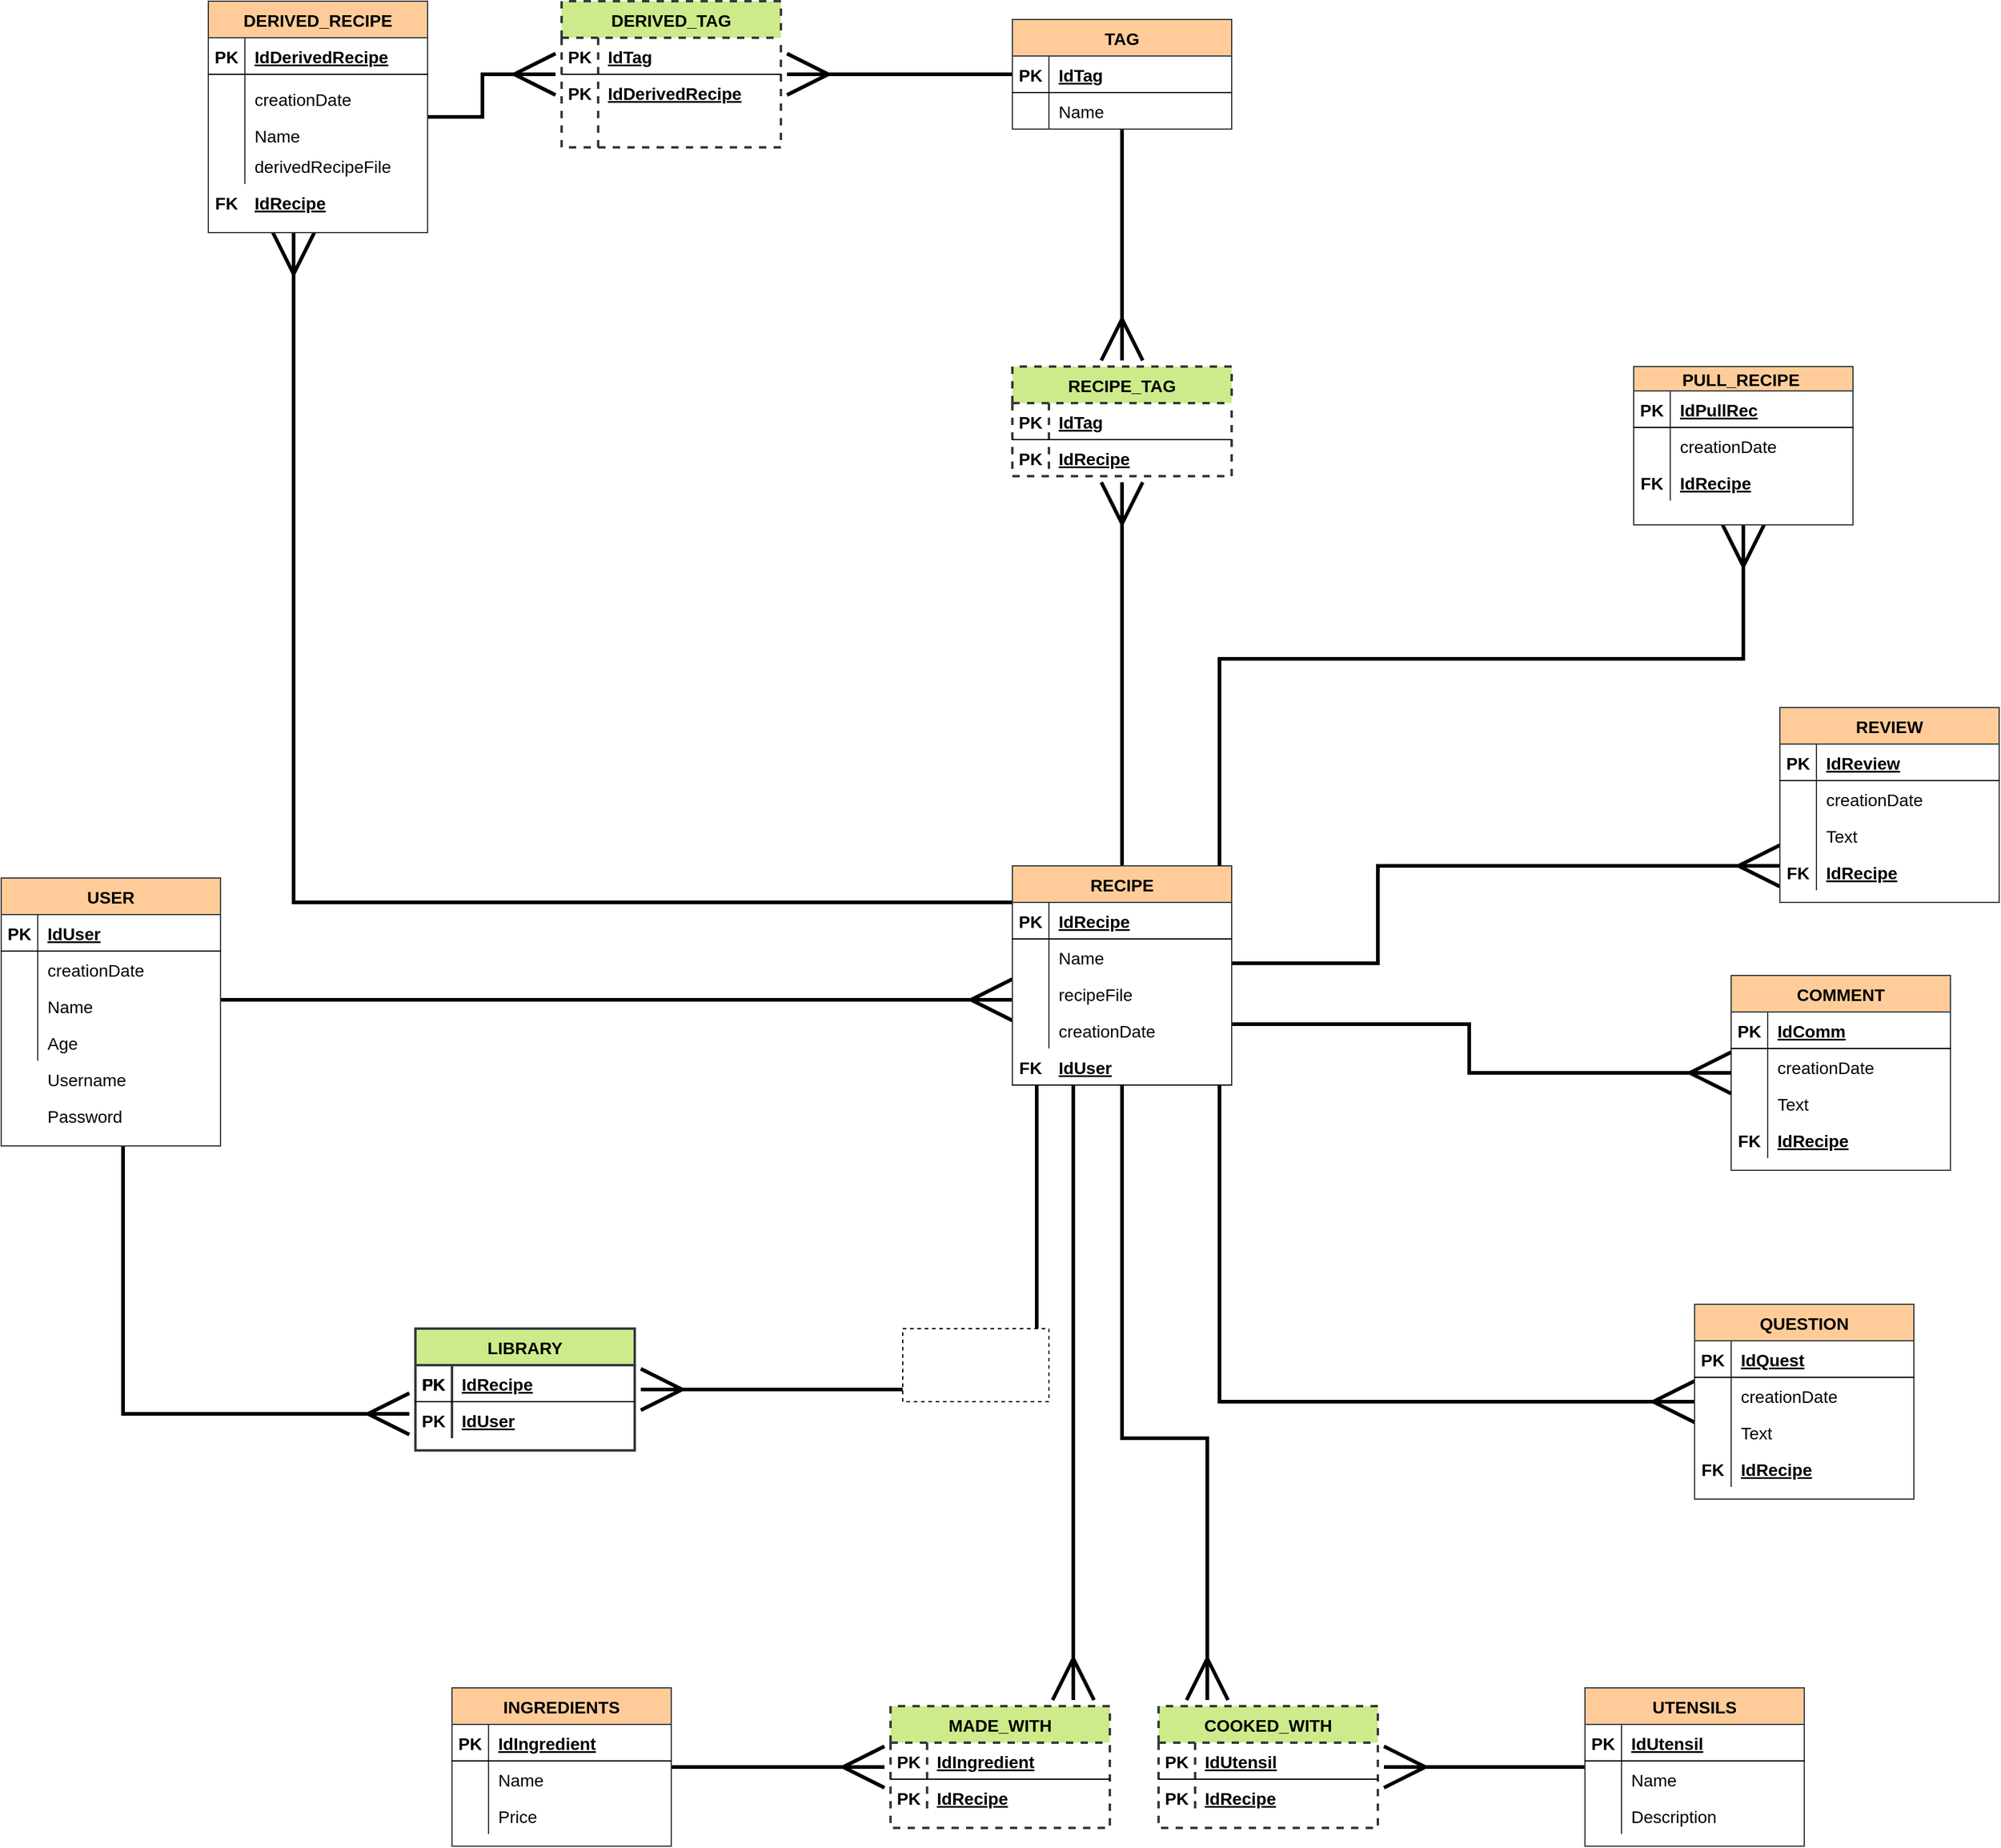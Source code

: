 <mxfile version="17.4.3" type="device"><diagram id="PnP_djcgkqXpYRVqo2LQ" name="Page-1"><mxGraphModel dx="2580" dy="1364" grid="1" gridSize="10" guides="1" tooltips="1" connect="1" arrows="1" fold="1" page="1" pageScale="1" pageWidth="850" pageHeight="1100" math="0" shadow="0"><root><mxCell id="0"/><mxCell id="1" parent="0"/><mxCell id="IaUwB_6Xdofq0RX9WOtt-148" style="edgeStyle=orthogonalEdgeStyle;rounded=0;orthogonalLoop=1;jettySize=auto;html=1;fontSize=14;strokeWidth=3;endArrow=ERmany;endFill=0;startSize=10;endSize=30;" parent="1" source="IaUwB_6Xdofq0RX9WOtt-150" target="IaUwB_6Xdofq0RX9WOtt-177" edge="1"><mxGeometry relative="1" as="geometry"><Array as="points"><mxPoint x="920" y="1340"/></Array></mxGeometry></mxCell><mxCell id="IaUwB_6Xdofq0RX9WOtt-149" style="edgeStyle=orthogonalEdgeStyle;shape=connector;rounded=0;orthogonalLoop=1;jettySize=auto;html=1;labelBackgroundColor=default;fontFamily=Helvetica;fontSize=14;fontColor=default;startArrow=none;startFill=0;endArrow=ERmany;endFill=0;startSize=30;endSize=30;strokeColor=default;strokeWidth=3;" parent="1" source="IaUwB_6Xdofq0RX9WOtt-150" target="IaUwB_6Xdofq0RX9WOtt-217" edge="1"><mxGeometry relative="1" as="geometry"><Array as="points"><mxPoint x="1270" y="1000"/><mxPoint x="1270" y="1000"/></Array></mxGeometry></mxCell><mxCell id="IaUwB_6Xdofq0RX9WOtt-150" value="USER" style="shape=table;startSize=30;container=1;collapsible=1;childLayout=tableLayout;fixedRows=1;rowLines=0;fontStyle=1;align=center;resizeLast=1;fontSize=14;fillColor=#ffcc99;strokeColor=#36393d;" parent="1" vertex="1"><mxGeometry x="820" y="900" width="180" height="220" as="geometry"/></mxCell><mxCell id="IaUwB_6Xdofq0RX9WOtt-151" value="" style="shape=tableRow;horizontal=0;startSize=0;swimlaneHead=0;swimlaneBody=0;fillColor=none;collapsible=0;dropTarget=0;points=[[0,0.5],[1,0.5]];portConstraint=eastwest;top=0;left=0;right=0;bottom=1;fontSize=14;" parent="IaUwB_6Xdofq0RX9WOtt-150" vertex="1"><mxGeometry y="30" width="180" height="30" as="geometry"/></mxCell><mxCell id="IaUwB_6Xdofq0RX9WOtt-152" value="PK" style="shape=partialRectangle;connectable=0;fillColor=none;top=0;left=0;bottom=0;right=0;fontStyle=1;overflow=hidden;fontSize=14;" parent="IaUwB_6Xdofq0RX9WOtt-151" vertex="1"><mxGeometry width="30" height="30" as="geometry"><mxRectangle width="30" height="30" as="alternateBounds"/></mxGeometry></mxCell><mxCell id="IaUwB_6Xdofq0RX9WOtt-153" value="IdUser" style="shape=partialRectangle;connectable=0;fillColor=none;top=0;left=0;bottom=0;right=0;align=left;spacingLeft=6;fontStyle=5;overflow=hidden;fontSize=14;" parent="IaUwB_6Xdofq0RX9WOtt-151" vertex="1"><mxGeometry x="30" width="150" height="30" as="geometry"><mxRectangle width="150" height="30" as="alternateBounds"/></mxGeometry></mxCell><mxCell id="IaUwB_6Xdofq0RX9WOtt-154" value="" style="shape=tableRow;horizontal=0;startSize=0;swimlaneHead=0;swimlaneBody=0;fillColor=none;collapsible=0;dropTarget=0;points=[[0,0.5],[1,0.5]];portConstraint=eastwest;top=0;left=0;right=0;bottom=0;fontSize=14;" parent="IaUwB_6Xdofq0RX9WOtt-150" vertex="1"><mxGeometry y="60" width="180" height="30" as="geometry"/></mxCell><mxCell id="IaUwB_6Xdofq0RX9WOtt-155" value="" style="shape=partialRectangle;connectable=0;fillColor=none;top=0;left=0;bottom=0;right=0;editable=1;overflow=hidden;fontSize=14;" parent="IaUwB_6Xdofq0RX9WOtt-154" vertex="1"><mxGeometry width="30" height="30" as="geometry"><mxRectangle width="30" height="30" as="alternateBounds"/></mxGeometry></mxCell><mxCell id="IaUwB_6Xdofq0RX9WOtt-156" value="creationDate" style="shape=partialRectangle;connectable=0;fillColor=none;top=0;left=0;bottom=0;right=0;align=left;spacingLeft=6;overflow=hidden;fontSize=14;" parent="IaUwB_6Xdofq0RX9WOtt-154" vertex="1"><mxGeometry x="30" width="150" height="30" as="geometry"><mxRectangle width="150" height="30" as="alternateBounds"/></mxGeometry></mxCell><mxCell id="IaUwB_6Xdofq0RX9WOtt-157" value="" style="shape=tableRow;horizontal=0;startSize=0;swimlaneHead=0;swimlaneBody=0;fillColor=none;collapsible=0;dropTarget=0;points=[[0,0.5],[1,0.5]];portConstraint=eastwest;top=0;left=0;right=0;bottom=0;fontSize=14;" parent="IaUwB_6Xdofq0RX9WOtt-150" vertex="1"><mxGeometry y="90" width="180" height="30" as="geometry"/></mxCell><mxCell id="IaUwB_6Xdofq0RX9WOtt-158" value="" style="shape=partialRectangle;connectable=0;fillColor=none;top=0;left=0;bottom=0;right=0;editable=1;overflow=hidden;fontSize=14;" parent="IaUwB_6Xdofq0RX9WOtt-157" vertex="1"><mxGeometry width="30" height="30" as="geometry"><mxRectangle width="30" height="30" as="alternateBounds"/></mxGeometry></mxCell><mxCell id="IaUwB_6Xdofq0RX9WOtt-159" value="Name" style="shape=partialRectangle;connectable=0;fillColor=none;top=0;left=0;bottom=0;right=0;align=left;spacingLeft=6;overflow=hidden;fontSize=14;" parent="IaUwB_6Xdofq0RX9WOtt-157" vertex="1"><mxGeometry x="30" width="150" height="30" as="geometry"><mxRectangle width="150" height="30" as="alternateBounds"/></mxGeometry></mxCell><mxCell id="IaUwB_6Xdofq0RX9WOtt-160" value="" style="shape=tableRow;horizontal=0;startSize=0;swimlaneHead=0;swimlaneBody=0;fillColor=none;collapsible=0;dropTarget=0;points=[[0,0.5],[1,0.5]];portConstraint=eastwest;top=0;left=0;right=0;bottom=0;fontSize=14;" parent="IaUwB_6Xdofq0RX9WOtt-150" vertex="1"><mxGeometry y="120" width="180" height="30" as="geometry"/></mxCell><mxCell id="IaUwB_6Xdofq0RX9WOtt-161" value="" style="shape=partialRectangle;connectable=0;fillColor=none;top=0;left=0;bottom=0;right=0;editable=1;overflow=hidden;fontSize=14;" parent="IaUwB_6Xdofq0RX9WOtt-160" vertex="1"><mxGeometry width="30" height="30" as="geometry"><mxRectangle width="30" height="30" as="alternateBounds"/></mxGeometry></mxCell><mxCell id="IaUwB_6Xdofq0RX9WOtt-162" value="Age" style="shape=partialRectangle;connectable=0;fillColor=none;top=0;left=0;bottom=0;right=0;align=left;spacingLeft=6;overflow=hidden;fontSize=14;" parent="IaUwB_6Xdofq0RX9WOtt-160" vertex="1"><mxGeometry x="30" width="150" height="30" as="geometry"><mxRectangle width="150" height="30" as="alternateBounds"/></mxGeometry></mxCell><mxCell id="IaUwB_6Xdofq0RX9WOtt-176" style="edgeStyle=orthogonalEdgeStyle;rounded=0;orthogonalLoop=1;jettySize=auto;html=1;fontSize=14;endArrow=none;endFill=0;startSize=30;endSize=30;strokeWidth=3;startArrow=ERmany;startFill=0;" parent="1" source="IaUwB_6Xdofq0RX9WOtt-177" target="IaUwB_6Xdofq0RX9WOtt-217" edge="1"><mxGeometry relative="1" as="geometry"><Array as="points"><mxPoint x="1670" y="1320"/></Array></mxGeometry></mxCell><mxCell id="IaUwB_6Xdofq0RX9WOtt-177" value="LIBRARY" style="shape=table;startSize=30;container=1;collapsible=1;childLayout=tableLayout;fixedRows=1;rowLines=0;fontStyle=1;align=center;resizeLast=1;fontSize=14;fillColor=#cdeb8b;strokeColor=#36393d;strokeWidth=2;perimeterSpacing=5;" parent="1" vertex="1"><mxGeometry x="1160" y="1270" width="180" height="100" as="geometry"/></mxCell><mxCell id="IaUwB_6Xdofq0RX9WOtt-178" value="" style="shape=tableRow;horizontal=0;startSize=0;swimlaneHead=0;swimlaneBody=0;fillColor=none;collapsible=0;dropTarget=0;points=[[0,0.5],[1,0.5]];portConstraint=eastwest;top=0;left=0;right=0;bottom=1;fontSize=14;" parent="IaUwB_6Xdofq0RX9WOtt-177" vertex="1"><mxGeometry y="30" width="180" height="30" as="geometry"/></mxCell><mxCell id="IaUwB_6Xdofq0RX9WOtt-179" value="PK" style="shape=partialRectangle;connectable=0;fillColor=none;top=0;left=0;bottom=0;right=0;fontStyle=1;overflow=hidden;fontSize=14;" parent="IaUwB_6Xdofq0RX9WOtt-178" vertex="1"><mxGeometry width="30" height="30" as="geometry"><mxRectangle width="30" height="30" as="alternateBounds"/></mxGeometry></mxCell><mxCell id="IaUwB_6Xdofq0RX9WOtt-180" value="IdRecipe" style="shape=partialRectangle;connectable=0;fillColor=none;top=0;left=0;bottom=0;right=0;align=left;spacingLeft=6;fontStyle=5;overflow=hidden;fontSize=14;" parent="IaUwB_6Xdofq0RX9WOtt-178" vertex="1"><mxGeometry x="30" width="150" height="30" as="geometry"><mxRectangle width="150" height="30" as="alternateBounds"/></mxGeometry></mxCell><mxCell id="IaUwB_6Xdofq0RX9WOtt-181" value="" style="shape=tableRow;horizontal=0;startSize=0;swimlaneHead=0;swimlaneBody=0;fillColor=none;collapsible=0;dropTarget=0;points=[[0,0.5],[1,0.5]];portConstraint=eastwest;top=0;left=0;right=0;bottom=0;fontSize=14;" parent="IaUwB_6Xdofq0RX9WOtt-177" vertex="1"><mxGeometry y="60" width="180" height="30" as="geometry"/></mxCell><mxCell id="IaUwB_6Xdofq0RX9WOtt-182" value="" style="shape=partialRectangle;connectable=0;fillColor=none;top=0;left=0;bottom=0;right=0;editable=1;overflow=hidden;fontSize=14;" parent="IaUwB_6Xdofq0RX9WOtt-181" vertex="1"><mxGeometry width="30" height="30" as="geometry"><mxRectangle width="30" height="30" as="alternateBounds"/></mxGeometry></mxCell><mxCell id="IaUwB_6Xdofq0RX9WOtt-183" value="IdUser" style="shape=partialRectangle;connectable=0;fillColor=none;top=0;left=0;bottom=0;right=0;align=left;spacingLeft=6;overflow=hidden;fontSize=14;fontStyle=5" parent="IaUwB_6Xdofq0RX9WOtt-181" vertex="1"><mxGeometry x="30" width="150" height="30" as="geometry"><mxRectangle width="150" height="30" as="alternateBounds"/></mxGeometry></mxCell><mxCell id="IaUwB_6Xdofq0RX9WOtt-184" style="edgeStyle=orthogonalEdgeStyle;shape=connector;rounded=0;orthogonalLoop=1;jettySize=auto;html=1;labelBackgroundColor=default;fontFamily=Helvetica;fontSize=14;fontColor=default;startArrow=ERmany;startFill=0;endArrow=none;endFill=0;startSize=30;endSize=30;strokeColor=default;strokeWidth=3;" parent="1" source="IaUwB_6Xdofq0RX9WOtt-185" target="IaUwB_6Xdofq0RX9WOtt-217" edge="1"><mxGeometry relative="1" as="geometry"><Array as="points"><mxPoint x="1820" y="1330"/></Array></mxGeometry></mxCell><mxCell id="IaUwB_6Xdofq0RX9WOtt-185" value="QUESTION" style="shape=table;startSize=30;container=1;collapsible=1;childLayout=tableLayout;fixedRows=1;rowLines=0;fontStyle=1;align=center;resizeLast=1;fontSize=14;fillColor=#ffcc99;strokeColor=#36393d;" parent="1" vertex="1"><mxGeometry x="2210" y="1250" width="180" height="160" as="geometry"/></mxCell><mxCell id="IaUwB_6Xdofq0RX9WOtt-186" value="" style="shape=tableRow;horizontal=0;startSize=0;swimlaneHead=0;swimlaneBody=0;fillColor=none;collapsible=0;dropTarget=0;points=[[0,0.5],[1,0.5]];portConstraint=eastwest;top=0;left=0;right=0;bottom=1;fontSize=14;" parent="IaUwB_6Xdofq0RX9WOtt-185" vertex="1"><mxGeometry y="30" width="180" height="30" as="geometry"/></mxCell><mxCell id="IaUwB_6Xdofq0RX9WOtt-187" value="PK" style="shape=partialRectangle;connectable=0;fillColor=none;top=0;left=0;bottom=0;right=0;fontStyle=1;overflow=hidden;fontSize=14;" parent="IaUwB_6Xdofq0RX9WOtt-186" vertex="1"><mxGeometry width="30" height="30" as="geometry"><mxRectangle width="30" height="30" as="alternateBounds"/></mxGeometry></mxCell><mxCell id="IaUwB_6Xdofq0RX9WOtt-188" value="IdQuest" style="shape=partialRectangle;connectable=0;fillColor=none;top=0;left=0;bottom=0;right=0;align=left;spacingLeft=6;fontStyle=5;overflow=hidden;fontSize=14;" parent="IaUwB_6Xdofq0RX9WOtt-186" vertex="1"><mxGeometry x="30" width="150" height="30" as="geometry"><mxRectangle width="150" height="30" as="alternateBounds"/></mxGeometry></mxCell><mxCell id="IaUwB_6Xdofq0RX9WOtt-189" value="" style="shape=tableRow;horizontal=0;startSize=0;swimlaneHead=0;swimlaneBody=0;fillColor=none;collapsible=0;dropTarget=0;points=[[0,0.5],[1,0.5]];portConstraint=eastwest;top=0;left=0;right=0;bottom=0;fontSize=14;" parent="IaUwB_6Xdofq0RX9WOtt-185" vertex="1"><mxGeometry y="60" width="180" height="30" as="geometry"/></mxCell><mxCell id="IaUwB_6Xdofq0RX9WOtt-190" value="" style="shape=partialRectangle;connectable=0;fillColor=none;top=0;left=0;bottom=0;right=0;editable=1;overflow=hidden;fontSize=14;" parent="IaUwB_6Xdofq0RX9WOtt-189" vertex="1"><mxGeometry width="30" height="30" as="geometry"><mxRectangle width="30" height="30" as="alternateBounds"/></mxGeometry></mxCell><mxCell id="IaUwB_6Xdofq0RX9WOtt-191" value="creationDate" style="shape=partialRectangle;connectable=0;fillColor=none;top=0;left=0;bottom=0;right=0;align=left;spacingLeft=6;overflow=hidden;fontSize=14;" parent="IaUwB_6Xdofq0RX9WOtt-189" vertex="1"><mxGeometry x="30" width="150" height="30" as="geometry"><mxRectangle width="150" height="30" as="alternateBounds"/></mxGeometry></mxCell><mxCell id="IaUwB_6Xdofq0RX9WOtt-192" value="" style="shape=tableRow;horizontal=0;startSize=0;swimlaneHead=0;swimlaneBody=0;fillColor=none;collapsible=0;dropTarget=0;points=[[0,0.5],[1,0.5]];portConstraint=eastwest;top=0;left=0;right=0;bottom=0;fontSize=14;" parent="IaUwB_6Xdofq0RX9WOtt-185" vertex="1"><mxGeometry y="90" width="180" height="30" as="geometry"/></mxCell><mxCell id="IaUwB_6Xdofq0RX9WOtt-193" value="" style="shape=partialRectangle;connectable=0;fillColor=none;top=0;left=0;bottom=0;right=0;editable=1;overflow=hidden;fontSize=14;" parent="IaUwB_6Xdofq0RX9WOtt-192" vertex="1"><mxGeometry width="30" height="30" as="geometry"><mxRectangle width="30" height="30" as="alternateBounds"/></mxGeometry></mxCell><mxCell id="IaUwB_6Xdofq0RX9WOtt-194" value="Text" style="shape=partialRectangle;connectable=0;fillColor=none;top=0;left=0;bottom=0;right=0;align=left;spacingLeft=6;overflow=hidden;fontSize=14;" parent="IaUwB_6Xdofq0RX9WOtt-192" vertex="1"><mxGeometry x="30" width="150" height="30" as="geometry"><mxRectangle width="150" height="30" as="alternateBounds"/></mxGeometry></mxCell><mxCell id="IaUwB_6Xdofq0RX9WOtt-195" value="" style="shape=tableRow;horizontal=0;startSize=0;swimlaneHead=0;swimlaneBody=0;fillColor=none;collapsible=0;dropTarget=0;points=[[0,0.5],[1,0.5]];portConstraint=eastwest;top=0;left=0;right=0;bottom=0;fontSize=14;" parent="IaUwB_6Xdofq0RX9WOtt-185" vertex="1"><mxGeometry y="120" width="180" height="30" as="geometry"/></mxCell><mxCell id="IaUwB_6Xdofq0RX9WOtt-196" value="" style="shape=partialRectangle;connectable=0;fillColor=none;top=0;left=0;bottom=0;right=0;editable=1;overflow=hidden;fontSize=14;" parent="IaUwB_6Xdofq0RX9WOtt-195" vertex="1"><mxGeometry width="30" height="30" as="geometry"><mxRectangle width="30" height="30" as="alternateBounds"/></mxGeometry></mxCell><mxCell id="IaUwB_6Xdofq0RX9WOtt-197" value="" style="shape=partialRectangle;connectable=0;fillColor=none;top=0;left=0;bottom=0;right=0;align=left;spacingLeft=6;overflow=hidden;fontSize=14;" parent="IaUwB_6Xdofq0RX9WOtt-195" vertex="1"><mxGeometry x="30" width="150" height="30" as="geometry"><mxRectangle width="150" height="30" as="alternateBounds"/></mxGeometry></mxCell><mxCell id="IaUwB_6Xdofq0RX9WOtt-198" value="COMMENT" style="shape=table;startSize=30;container=1;collapsible=1;childLayout=tableLayout;fixedRows=1;rowLines=0;fontStyle=1;align=center;resizeLast=1;fontSize=14;fillColor=#ffcc99;strokeColor=#36393d;" parent="1" vertex="1"><mxGeometry x="2240" y="980" width="180" height="160" as="geometry"/></mxCell><mxCell id="IaUwB_6Xdofq0RX9WOtt-199" value="" style="shape=tableRow;horizontal=0;startSize=0;swimlaneHead=0;swimlaneBody=0;fillColor=none;collapsible=0;dropTarget=0;points=[[0,0.5],[1,0.5]];portConstraint=eastwest;top=0;left=0;right=0;bottom=1;fontSize=14;" parent="IaUwB_6Xdofq0RX9WOtt-198" vertex="1"><mxGeometry y="30" width="180" height="30" as="geometry"/></mxCell><mxCell id="IaUwB_6Xdofq0RX9WOtt-200" value="PK" style="shape=partialRectangle;connectable=0;fillColor=none;top=0;left=0;bottom=0;right=0;fontStyle=1;overflow=hidden;fontSize=14;" parent="IaUwB_6Xdofq0RX9WOtt-199" vertex="1"><mxGeometry width="30" height="30" as="geometry"><mxRectangle width="30" height="30" as="alternateBounds"/></mxGeometry></mxCell><mxCell id="IaUwB_6Xdofq0RX9WOtt-201" value="IdComm" style="shape=partialRectangle;connectable=0;fillColor=none;top=0;left=0;bottom=0;right=0;align=left;spacingLeft=6;fontStyle=5;overflow=hidden;fontSize=14;" parent="IaUwB_6Xdofq0RX9WOtt-199" vertex="1"><mxGeometry x="30" width="150" height="30" as="geometry"><mxRectangle width="150" height="30" as="alternateBounds"/></mxGeometry></mxCell><mxCell id="IaUwB_6Xdofq0RX9WOtt-202" value="" style="shape=tableRow;horizontal=0;startSize=0;swimlaneHead=0;swimlaneBody=0;fillColor=none;collapsible=0;dropTarget=0;points=[[0,0.5],[1,0.5]];portConstraint=eastwest;top=0;left=0;right=0;bottom=0;fontSize=14;" parent="IaUwB_6Xdofq0RX9WOtt-198" vertex="1"><mxGeometry y="60" width="180" height="30" as="geometry"/></mxCell><mxCell id="IaUwB_6Xdofq0RX9WOtt-203" value="" style="shape=partialRectangle;connectable=0;fillColor=none;top=0;left=0;bottom=0;right=0;editable=1;overflow=hidden;fontSize=14;" parent="IaUwB_6Xdofq0RX9WOtt-202" vertex="1"><mxGeometry width="30" height="30" as="geometry"><mxRectangle width="30" height="30" as="alternateBounds"/></mxGeometry></mxCell><mxCell id="IaUwB_6Xdofq0RX9WOtt-204" value="creationDate" style="shape=partialRectangle;connectable=0;fillColor=none;top=0;left=0;bottom=0;right=0;align=left;spacingLeft=6;overflow=hidden;fontSize=14;" parent="IaUwB_6Xdofq0RX9WOtt-202" vertex="1"><mxGeometry x="30" width="150" height="30" as="geometry"><mxRectangle width="150" height="30" as="alternateBounds"/></mxGeometry></mxCell><mxCell id="IaUwB_6Xdofq0RX9WOtt-205" value="" style="shape=tableRow;horizontal=0;startSize=0;swimlaneHead=0;swimlaneBody=0;fillColor=none;collapsible=0;dropTarget=0;points=[[0,0.5],[1,0.5]];portConstraint=eastwest;top=0;left=0;right=0;bottom=0;fontSize=14;" parent="IaUwB_6Xdofq0RX9WOtt-198" vertex="1"><mxGeometry y="90" width="180" height="30" as="geometry"/></mxCell><mxCell id="IaUwB_6Xdofq0RX9WOtt-206" value="" style="shape=partialRectangle;connectable=0;fillColor=none;top=0;left=0;bottom=0;right=0;editable=1;overflow=hidden;fontSize=14;" parent="IaUwB_6Xdofq0RX9WOtt-205" vertex="1"><mxGeometry width="30" height="30" as="geometry"><mxRectangle width="30" height="30" as="alternateBounds"/></mxGeometry></mxCell><mxCell id="IaUwB_6Xdofq0RX9WOtt-207" value="Text" style="shape=partialRectangle;connectable=0;fillColor=none;top=0;left=0;bottom=0;right=0;align=left;spacingLeft=6;overflow=hidden;fontSize=14;" parent="IaUwB_6Xdofq0RX9WOtt-205" vertex="1"><mxGeometry x="30" width="150" height="30" as="geometry"><mxRectangle width="150" height="30" as="alternateBounds"/></mxGeometry></mxCell><mxCell id="IaUwB_6Xdofq0RX9WOtt-208" value="" style="shape=tableRow;horizontal=0;startSize=0;swimlaneHead=0;swimlaneBody=0;fillColor=none;collapsible=0;dropTarget=0;points=[[0,0.5],[1,0.5]];portConstraint=eastwest;top=0;left=0;right=0;bottom=0;fontSize=14;" parent="IaUwB_6Xdofq0RX9WOtt-198" vertex="1"><mxGeometry y="120" width="180" height="30" as="geometry"/></mxCell><mxCell id="IaUwB_6Xdofq0RX9WOtt-209" value="" style="shape=partialRectangle;connectable=0;fillColor=none;top=0;left=0;bottom=0;right=0;editable=1;overflow=hidden;fontSize=14;" parent="IaUwB_6Xdofq0RX9WOtt-208" vertex="1"><mxGeometry width="30" height="30" as="geometry"><mxRectangle width="30" height="30" as="alternateBounds"/></mxGeometry></mxCell><mxCell id="IaUwB_6Xdofq0RX9WOtt-210" value="" style="shape=partialRectangle;connectable=0;fillColor=none;top=0;left=0;bottom=0;right=0;align=left;spacingLeft=6;overflow=hidden;fontSize=14;" parent="IaUwB_6Xdofq0RX9WOtt-208" vertex="1"><mxGeometry x="30" width="150" height="30" as="geometry"><mxRectangle width="150" height="30" as="alternateBounds"/></mxGeometry></mxCell><mxCell id="IaUwB_6Xdofq0RX9WOtt-211" style="edgeStyle=orthogonalEdgeStyle;shape=connector;rounded=0;orthogonalLoop=1;jettySize=auto;html=1;labelBackgroundColor=default;fontFamily=Helvetica;fontSize=14;fontColor=default;startArrow=none;startFill=0;endArrow=ERmany;endFill=0;startSize=30;endSize=30;strokeColor=default;strokeWidth=3;" parent="1" source="IaUwB_6Xdofq0RX9WOtt-217" target="IaUwB_6Xdofq0RX9WOtt-231" edge="1"><mxGeometry relative="1" as="geometry"><Array as="points"><mxPoint x="1060" y="920"/></Array></mxGeometry></mxCell><mxCell id="IaUwB_6Xdofq0RX9WOtt-212" style="edgeStyle=orthogonalEdgeStyle;shape=connector;rounded=0;orthogonalLoop=1;jettySize=auto;html=1;labelBackgroundColor=default;fontFamily=Helvetica;fontSize=14;fontColor=default;startArrow=none;startFill=0;endArrow=ERmany;endFill=0;startSize=30;endSize=30;strokeColor=default;strokeWidth=3;" parent="1" source="IaUwB_6Xdofq0RX9WOtt-217" target="IaUwB_6Xdofq0RX9WOtt-244" edge="1"><mxGeometry relative="1" as="geometry"><Array as="points"><mxPoint x="1950" y="970"/><mxPoint x="1950" y="890"/></Array></mxGeometry></mxCell><mxCell id="IaUwB_6Xdofq0RX9WOtt-213" style="edgeStyle=orthogonalEdgeStyle;shape=connector;rounded=0;orthogonalLoop=1;jettySize=auto;html=1;labelBackgroundColor=default;fontFamily=Helvetica;fontSize=14;fontColor=default;startArrow=none;startFill=0;endArrow=ERmany;endFill=0;startSize=30;endSize=30;strokeColor=default;strokeWidth=3;" parent="1" source="IaUwB_6Xdofq0RX9WOtt-217" target="IaUwB_6Xdofq0RX9WOtt-198" edge="1"><mxGeometry relative="1" as="geometry"><Array as="points"><mxPoint x="2025" y="1020"/><mxPoint x="2025" y="1060"/></Array></mxGeometry></mxCell><mxCell id="IaUwB_6Xdofq0RX9WOtt-214" style="edgeStyle=orthogonalEdgeStyle;rounded=0;orthogonalLoop=1;jettySize=auto;html=1;endArrow=ERmany;fontSize=14;endFill=0;startSize=30;endSize=30;strokeWidth=3;startArrow=none;startFill=0;" parent="1" source="IaUwB_6Xdofq0RX9WOtt-217" target="IaUwB_6Xdofq0RX9WOtt-341" edge="1"><mxGeometry relative="1" as="geometry"><Array as="points"><mxPoint x="1700" y="1190"/><mxPoint x="1700" y="1190"/></Array></mxGeometry></mxCell><mxCell id="IaUwB_6Xdofq0RX9WOtt-215" style="edgeStyle=orthogonalEdgeStyle;shape=connector;rounded=0;orthogonalLoop=1;jettySize=auto;html=1;labelBackgroundColor=default;fontFamily=Helvetica;fontSize=14;fontColor=default;startArrow=none;startFill=0;endArrow=ERmany;endFill=0;startSize=30;endSize=30;strokeColor=default;strokeWidth=3;" parent="1" source="IaUwB_6Xdofq0RX9WOtt-217" target="IaUwB_6Xdofq0RX9WOtt-348" edge="1"><mxGeometry relative="1" as="geometry"><Array as="points"><mxPoint x="1740" y="1360"/><mxPoint x="1810" y="1360"/></Array></mxGeometry></mxCell><mxCell id="IaUwB_6Xdofq0RX9WOtt-216" style="edgeStyle=orthogonalEdgeStyle;shape=connector;rounded=0;orthogonalLoop=1;jettySize=auto;html=1;labelBackgroundColor=default;fontFamily=Helvetica;fontSize=14;fontColor=default;startArrow=none;startFill=0;endArrow=ERmany;endFill=0;startSize=30;endSize=30;strokeColor=default;strokeWidth=3;" parent="1" source="IaUwB_6Xdofq0RX9WOtt-217" target="IaUwB_6Xdofq0RX9WOtt-355" edge="1"><mxGeometry relative="1" as="geometry"/></mxCell><mxCell id="IaUwB_6Xdofq0RX9WOtt-217" value="RECIPE" style="shape=table;startSize=30;container=1;collapsible=1;childLayout=tableLayout;fixedRows=1;rowLines=0;fontStyle=1;align=center;resizeLast=1;fontSize=14;fillColor=#ffcc99;strokeColor=#36393d;" parent="1" vertex="1"><mxGeometry x="1650" y="890" width="180" height="180" as="geometry"/></mxCell><mxCell id="IaUwB_6Xdofq0RX9WOtt-218" value="" style="shape=tableRow;horizontal=0;startSize=0;swimlaneHead=0;swimlaneBody=0;fillColor=none;collapsible=0;dropTarget=0;points=[[0,0.5],[1,0.5]];portConstraint=eastwest;top=0;left=0;right=0;bottom=1;fontSize=14;" parent="IaUwB_6Xdofq0RX9WOtt-217" vertex="1"><mxGeometry y="30" width="180" height="30" as="geometry"/></mxCell><mxCell id="IaUwB_6Xdofq0RX9WOtt-219" value="PK" style="shape=partialRectangle;connectable=0;fillColor=none;top=0;left=0;bottom=0;right=0;fontStyle=1;overflow=hidden;fontSize=14;" parent="IaUwB_6Xdofq0RX9WOtt-218" vertex="1"><mxGeometry width="30" height="30" as="geometry"><mxRectangle width="30" height="30" as="alternateBounds"/></mxGeometry></mxCell><mxCell id="IaUwB_6Xdofq0RX9WOtt-220" value="IdRecipe" style="shape=partialRectangle;connectable=0;fillColor=none;top=0;left=0;bottom=0;right=0;align=left;spacingLeft=6;fontStyle=5;overflow=hidden;fontSize=14;" parent="IaUwB_6Xdofq0RX9WOtt-218" vertex="1"><mxGeometry x="30" width="150" height="30" as="geometry"><mxRectangle width="150" height="30" as="alternateBounds"/></mxGeometry></mxCell><mxCell id="IaUwB_6Xdofq0RX9WOtt-221" value="" style="shape=tableRow;horizontal=0;startSize=0;swimlaneHead=0;swimlaneBody=0;fillColor=none;collapsible=0;dropTarget=0;points=[[0,0.5],[1,0.5]];portConstraint=eastwest;top=0;left=0;right=0;bottom=0;fontSize=14;" parent="IaUwB_6Xdofq0RX9WOtt-217" vertex="1"><mxGeometry y="60" width="180" height="30" as="geometry"/></mxCell><mxCell id="IaUwB_6Xdofq0RX9WOtt-222" value="" style="shape=partialRectangle;connectable=0;fillColor=none;top=0;left=0;bottom=0;right=0;editable=1;overflow=hidden;fontSize=14;" parent="IaUwB_6Xdofq0RX9WOtt-221" vertex="1"><mxGeometry width="30" height="30" as="geometry"><mxRectangle width="30" height="30" as="alternateBounds"/></mxGeometry></mxCell><mxCell id="IaUwB_6Xdofq0RX9WOtt-223" value="Name" style="shape=partialRectangle;connectable=0;fillColor=none;top=0;left=0;bottom=0;right=0;align=left;spacingLeft=6;overflow=hidden;fontSize=14;" parent="IaUwB_6Xdofq0RX9WOtt-221" vertex="1"><mxGeometry x="30" width="150" height="30" as="geometry"><mxRectangle width="150" height="30" as="alternateBounds"/></mxGeometry></mxCell><mxCell id="IaUwB_6Xdofq0RX9WOtt-224" value="" style="shape=tableRow;horizontal=0;startSize=0;swimlaneHead=0;swimlaneBody=0;fillColor=none;collapsible=0;dropTarget=0;points=[[0,0.5],[1,0.5]];portConstraint=eastwest;top=0;left=0;right=0;bottom=0;fontSize=14;" parent="IaUwB_6Xdofq0RX9WOtt-217" vertex="1"><mxGeometry y="90" width="180" height="30" as="geometry"/></mxCell><mxCell id="IaUwB_6Xdofq0RX9WOtt-225" value="" style="shape=partialRectangle;connectable=0;fillColor=none;top=0;left=0;bottom=0;right=0;editable=1;overflow=hidden;fontSize=14;" parent="IaUwB_6Xdofq0RX9WOtt-224" vertex="1"><mxGeometry width="30" height="30" as="geometry"><mxRectangle width="30" height="30" as="alternateBounds"/></mxGeometry></mxCell><mxCell id="IaUwB_6Xdofq0RX9WOtt-226" value="recipeFile" style="shape=partialRectangle;connectable=0;fillColor=none;top=0;left=0;bottom=0;right=0;align=left;spacingLeft=6;overflow=hidden;fontSize=14;" parent="IaUwB_6Xdofq0RX9WOtt-224" vertex="1"><mxGeometry x="30" width="150" height="30" as="geometry"><mxRectangle width="150" height="30" as="alternateBounds"/></mxGeometry></mxCell><mxCell id="IaUwB_6Xdofq0RX9WOtt-227" value="" style="shape=tableRow;horizontal=0;startSize=0;swimlaneHead=0;swimlaneBody=0;fillColor=none;collapsible=0;dropTarget=0;points=[[0,0.5],[1,0.5]];portConstraint=eastwest;top=0;left=0;right=0;bottom=0;fontSize=14;" parent="IaUwB_6Xdofq0RX9WOtt-217" vertex="1"><mxGeometry y="120" width="180" height="30" as="geometry"/></mxCell><mxCell id="IaUwB_6Xdofq0RX9WOtt-228" value="" style="shape=partialRectangle;connectable=0;fillColor=none;top=0;left=0;bottom=0;right=0;editable=1;overflow=hidden;fontSize=14;" parent="IaUwB_6Xdofq0RX9WOtt-227" vertex="1"><mxGeometry width="30" height="30" as="geometry"><mxRectangle width="30" height="30" as="alternateBounds"/></mxGeometry></mxCell><mxCell id="IaUwB_6Xdofq0RX9WOtt-229" value="creationDate" style="shape=partialRectangle;connectable=0;fillColor=none;top=0;left=0;bottom=0;right=0;align=left;spacingLeft=6;overflow=hidden;fontSize=14;" parent="IaUwB_6Xdofq0RX9WOtt-227" vertex="1"><mxGeometry x="30" width="150" height="30" as="geometry"><mxRectangle width="150" height="30" as="alternateBounds"/></mxGeometry></mxCell><mxCell id="IaUwB_6Xdofq0RX9WOtt-230" style="edgeStyle=orthogonalEdgeStyle;shape=connector;rounded=0;orthogonalLoop=1;jettySize=auto;html=1;labelBackgroundColor=default;fontFamily=Helvetica;fontSize=14;fontColor=default;startArrow=none;startFill=0;endArrow=ERmany;endFill=0;startSize=30;endSize=30;strokeColor=default;strokeWidth=3;" parent="1" source="IaUwB_6Xdofq0RX9WOtt-231" target="IaUwB_6Xdofq0RX9WOtt-362" edge="1"><mxGeometry relative="1" as="geometry"/></mxCell><mxCell id="IaUwB_6Xdofq0RX9WOtt-231" value="DERIVED_RECIPE" style="shape=table;startSize=30;container=1;collapsible=1;childLayout=tableLayout;fixedRows=1;rowLines=0;fontStyle=1;align=center;resizeLast=1;fontSize=14;fillColor=#ffcc99;strokeColor=#36393d;" parent="1" vertex="1"><mxGeometry x="990" y="180" width="180" height="190" as="geometry"/></mxCell><mxCell id="IaUwB_6Xdofq0RX9WOtt-232" value="" style="shape=tableRow;horizontal=0;startSize=0;swimlaneHead=0;swimlaneBody=0;fillColor=none;collapsible=0;dropTarget=0;points=[[0,0.5],[1,0.5]];portConstraint=eastwest;top=0;left=0;right=0;bottom=1;fontSize=14;" parent="IaUwB_6Xdofq0RX9WOtt-231" vertex="1"><mxGeometry y="30" width="180" height="30" as="geometry"/></mxCell><mxCell id="IaUwB_6Xdofq0RX9WOtt-233" value="PK" style="shape=partialRectangle;connectable=0;fillColor=none;top=0;left=0;bottom=0;right=0;fontStyle=1;overflow=hidden;fontSize=14;" parent="IaUwB_6Xdofq0RX9WOtt-232" vertex="1"><mxGeometry width="30" height="30" as="geometry"><mxRectangle width="30" height="30" as="alternateBounds"/></mxGeometry></mxCell><mxCell id="IaUwB_6Xdofq0RX9WOtt-234" value="IdDerivedRecipe" style="shape=partialRectangle;connectable=0;fillColor=none;top=0;left=0;bottom=0;right=0;align=left;spacingLeft=6;fontStyle=5;overflow=hidden;fontSize=14;" parent="IaUwB_6Xdofq0RX9WOtt-232" vertex="1"><mxGeometry x="30" width="150" height="30" as="geometry"><mxRectangle width="150" height="30" as="alternateBounds"/></mxGeometry></mxCell><mxCell id="IaUwB_6Xdofq0RX9WOtt-235" value="" style="shape=tableRow;horizontal=0;startSize=0;swimlaneHead=0;swimlaneBody=0;fillColor=none;collapsible=0;dropTarget=0;points=[[0,0.5],[1,0.5]];portConstraint=eastwest;top=0;left=0;right=0;bottom=0;fontSize=14;" parent="IaUwB_6Xdofq0RX9WOtt-231" vertex="1"><mxGeometry y="60" width="180" height="30" as="geometry"/></mxCell><mxCell id="IaUwB_6Xdofq0RX9WOtt-236" value="" style="shape=partialRectangle;connectable=0;fillColor=none;top=0;left=0;bottom=0;right=0;editable=1;overflow=hidden;fontSize=14;" parent="IaUwB_6Xdofq0RX9WOtt-235" vertex="1"><mxGeometry width="30" height="30" as="geometry"><mxRectangle width="30" height="30" as="alternateBounds"/></mxGeometry></mxCell><mxCell id="IaUwB_6Xdofq0RX9WOtt-237" value="" style="shape=partialRectangle;connectable=0;fillColor=none;top=0;left=0;bottom=0;right=0;align=left;spacingLeft=6;overflow=hidden;fontSize=14;" parent="IaUwB_6Xdofq0RX9WOtt-235" vertex="1"><mxGeometry x="30" width="150" height="30" as="geometry"><mxRectangle width="150" height="30" as="alternateBounds"/></mxGeometry></mxCell><mxCell id="IaUwB_6Xdofq0RX9WOtt-238" value="" style="shape=tableRow;horizontal=0;startSize=0;swimlaneHead=0;swimlaneBody=0;fillColor=none;collapsible=0;dropTarget=0;points=[[0,0.5],[1,0.5]];portConstraint=eastwest;top=0;left=0;right=0;bottom=0;fontSize=14;" parent="IaUwB_6Xdofq0RX9WOtt-231" vertex="1"><mxGeometry y="90" width="180" height="30" as="geometry"/></mxCell><mxCell id="IaUwB_6Xdofq0RX9WOtt-239" value="" style="shape=partialRectangle;connectable=0;fillColor=none;top=0;left=0;bottom=0;right=0;editable=1;overflow=hidden;fontSize=14;" parent="IaUwB_6Xdofq0RX9WOtt-238" vertex="1"><mxGeometry width="30" height="30" as="geometry"><mxRectangle width="30" height="30" as="alternateBounds"/></mxGeometry></mxCell><mxCell id="IaUwB_6Xdofq0RX9WOtt-240" value="" style="shape=partialRectangle;connectable=0;fillColor=none;top=0;left=0;bottom=0;right=0;align=left;spacingLeft=6;overflow=hidden;fontSize=14;" parent="IaUwB_6Xdofq0RX9WOtt-238" vertex="1"><mxGeometry x="30" width="150" height="30" as="geometry"><mxRectangle width="150" height="30" as="alternateBounds"/></mxGeometry></mxCell><mxCell id="IaUwB_6Xdofq0RX9WOtt-241" value="" style="shape=tableRow;horizontal=0;startSize=0;swimlaneHead=0;swimlaneBody=0;fillColor=none;collapsible=0;dropTarget=0;points=[[0,0.5],[1,0.5]];portConstraint=eastwest;top=0;left=0;right=0;bottom=0;fontSize=14;" parent="IaUwB_6Xdofq0RX9WOtt-231" vertex="1"><mxGeometry y="120" width="180" height="30" as="geometry"/></mxCell><mxCell id="IaUwB_6Xdofq0RX9WOtt-242" value="" style="shape=partialRectangle;connectable=0;fillColor=none;top=0;left=0;bottom=0;right=0;editable=1;overflow=hidden;fontSize=14;" parent="IaUwB_6Xdofq0RX9WOtt-241" vertex="1"><mxGeometry width="30" height="30" as="geometry"><mxRectangle width="30" height="30" as="alternateBounds"/></mxGeometry></mxCell><mxCell id="IaUwB_6Xdofq0RX9WOtt-243" value="" style="shape=partialRectangle;connectable=0;fillColor=none;top=0;left=0;bottom=0;right=0;align=left;spacingLeft=6;overflow=hidden;fontSize=14;" parent="IaUwB_6Xdofq0RX9WOtt-241" vertex="1"><mxGeometry x="30" width="150" height="30" as="geometry"><mxRectangle width="150" height="30" as="alternateBounds"/></mxGeometry></mxCell><mxCell id="IaUwB_6Xdofq0RX9WOtt-244" value="REVIEW" style="shape=table;startSize=30;container=1;collapsible=1;childLayout=tableLayout;fixedRows=1;rowLines=0;fontStyle=1;align=center;resizeLast=1;fontSize=14;fillColor=#ffcc99;strokeColor=#36393d;" parent="1" vertex="1"><mxGeometry x="2280" y="760" width="180" height="160" as="geometry"/></mxCell><mxCell id="IaUwB_6Xdofq0RX9WOtt-245" value="" style="shape=tableRow;horizontal=0;startSize=0;swimlaneHead=0;swimlaneBody=0;fillColor=none;collapsible=0;dropTarget=0;points=[[0,0.5],[1,0.5]];portConstraint=eastwest;top=0;left=0;right=0;bottom=1;fontSize=14;" parent="IaUwB_6Xdofq0RX9WOtt-244" vertex="1"><mxGeometry y="30" width="180" height="30" as="geometry"/></mxCell><mxCell id="IaUwB_6Xdofq0RX9WOtt-246" value="PK" style="shape=partialRectangle;connectable=0;fillColor=none;top=0;left=0;bottom=0;right=0;fontStyle=1;overflow=hidden;fontSize=14;" parent="IaUwB_6Xdofq0RX9WOtt-245" vertex="1"><mxGeometry width="30" height="30" as="geometry"><mxRectangle width="30" height="30" as="alternateBounds"/></mxGeometry></mxCell><mxCell id="IaUwB_6Xdofq0RX9WOtt-247" value="IdReview" style="shape=partialRectangle;connectable=0;fillColor=none;top=0;left=0;bottom=0;right=0;align=left;spacingLeft=6;fontStyle=5;overflow=hidden;fontSize=14;" parent="IaUwB_6Xdofq0RX9WOtt-245" vertex="1"><mxGeometry x="30" width="150" height="30" as="geometry"><mxRectangle width="150" height="30" as="alternateBounds"/></mxGeometry></mxCell><mxCell id="IaUwB_6Xdofq0RX9WOtt-248" value="" style="shape=tableRow;horizontal=0;startSize=0;swimlaneHead=0;swimlaneBody=0;fillColor=none;collapsible=0;dropTarget=0;points=[[0,0.5],[1,0.5]];portConstraint=eastwest;top=0;left=0;right=0;bottom=0;fontSize=14;" parent="IaUwB_6Xdofq0RX9WOtt-244" vertex="1"><mxGeometry y="60" width="180" height="30" as="geometry"/></mxCell><mxCell id="IaUwB_6Xdofq0RX9WOtt-249" value="" style="shape=partialRectangle;connectable=0;fillColor=none;top=0;left=0;bottom=0;right=0;editable=1;overflow=hidden;fontSize=14;" parent="IaUwB_6Xdofq0RX9WOtt-248" vertex="1"><mxGeometry width="30" height="30" as="geometry"><mxRectangle width="30" height="30" as="alternateBounds"/></mxGeometry></mxCell><mxCell id="IaUwB_6Xdofq0RX9WOtt-250" value="creationDate" style="shape=partialRectangle;connectable=0;fillColor=none;top=0;left=0;bottom=0;right=0;align=left;spacingLeft=6;overflow=hidden;fontSize=14;" parent="IaUwB_6Xdofq0RX9WOtt-248" vertex="1"><mxGeometry x="30" width="150" height="30" as="geometry"><mxRectangle width="150" height="30" as="alternateBounds"/></mxGeometry></mxCell><mxCell id="IaUwB_6Xdofq0RX9WOtt-251" value="" style="shape=tableRow;horizontal=0;startSize=0;swimlaneHead=0;swimlaneBody=0;fillColor=none;collapsible=0;dropTarget=0;points=[[0,0.5],[1,0.5]];portConstraint=eastwest;top=0;left=0;right=0;bottom=0;fontSize=14;" parent="IaUwB_6Xdofq0RX9WOtt-244" vertex="1"><mxGeometry y="90" width="180" height="30" as="geometry"/></mxCell><mxCell id="IaUwB_6Xdofq0RX9WOtt-252" value="" style="shape=partialRectangle;connectable=0;fillColor=none;top=0;left=0;bottom=0;right=0;editable=1;overflow=hidden;fontSize=14;" parent="IaUwB_6Xdofq0RX9WOtt-251" vertex="1"><mxGeometry width="30" height="30" as="geometry"><mxRectangle width="30" height="30" as="alternateBounds"/></mxGeometry></mxCell><mxCell id="IaUwB_6Xdofq0RX9WOtt-253" value="Text" style="shape=partialRectangle;connectable=0;fillColor=none;top=0;left=0;bottom=0;right=0;align=left;spacingLeft=6;overflow=hidden;fontSize=14;" parent="IaUwB_6Xdofq0RX9WOtt-251" vertex="1"><mxGeometry x="30" width="150" height="30" as="geometry"><mxRectangle width="150" height="30" as="alternateBounds"/></mxGeometry></mxCell><mxCell id="IaUwB_6Xdofq0RX9WOtt-254" value="" style="shape=tableRow;horizontal=0;startSize=0;swimlaneHead=0;swimlaneBody=0;fillColor=none;collapsible=0;dropTarget=0;points=[[0,0.5],[1,0.5]];portConstraint=eastwest;top=0;left=0;right=0;bottom=0;fontSize=14;" parent="IaUwB_6Xdofq0RX9WOtt-244" vertex="1"><mxGeometry y="120" width="180" height="30" as="geometry"/></mxCell><mxCell id="IaUwB_6Xdofq0RX9WOtt-255" value="" style="shape=partialRectangle;connectable=0;fillColor=none;top=0;left=0;bottom=0;right=0;editable=1;overflow=hidden;fontSize=14;" parent="IaUwB_6Xdofq0RX9WOtt-254" vertex="1"><mxGeometry width="30" height="30" as="geometry"><mxRectangle width="30" height="30" as="alternateBounds"/></mxGeometry></mxCell><mxCell id="IaUwB_6Xdofq0RX9WOtt-256" value="" style="shape=partialRectangle;connectable=0;fillColor=none;top=0;left=0;bottom=0;right=0;align=left;spacingLeft=6;overflow=hidden;fontSize=14;" parent="IaUwB_6Xdofq0RX9WOtt-254" vertex="1"><mxGeometry x="30" width="150" height="30" as="geometry"><mxRectangle width="150" height="30" as="alternateBounds"/></mxGeometry></mxCell><mxCell id="IaUwB_6Xdofq0RX9WOtt-270" style="edgeStyle=orthogonalEdgeStyle;shape=connector;rounded=0;orthogonalLoop=1;jettySize=auto;html=1;labelBackgroundColor=default;fontFamily=Helvetica;fontSize=14;fontColor=default;startArrow=ERmany;startFill=0;endArrow=none;endFill=0;startSize=30;endSize=30;strokeColor=default;strokeWidth=3;" parent="1" source="IaUwB_6Xdofq0RX9WOtt-271" target="IaUwB_6Xdofq0RX9WOtt-217" edge="1"><mxGeometry relative="1" as="geometry"><Array as="points"><mxPoint x="2250" y="720"/><mxPoint x="1820" y="720"/></Array></mxGeometry></mxCell><mxCell id="IaUwB_6Xdofq0RX9WOtt-271" value="PULL_RECIPE " style="shape=table;startSize=20;container=1;collapsible=1;childLayout=tableLayout;fixedRows=1;rowLines=0;fontStyle=1;align=center;resizeLast=1;fontSize=14;fillColor=#ffcc99;strokeColor=#36393d;" parent="1" vertex="1"><mxGeometry x="2160" y="480" width="180" height="130" as="geometry"/></mxCell><mxCell id="IaUwB_6Xdofq0RX9WOtt-272" value="" style="shape=tableRow;horizontal=0;startSize=0;swimlaneHead=0;swimlaneBody=0;fillColor=none;collapsible=0;dropTarget=0;points=[[0,0.5],[1,0.5]];portConstraint=eastwest;top=0;left=0;right=0;bottom=1;fontSize=14;" parent="IaUwB_6Xdofq0RX9WOtt-271" vertex="1"><mxGeometry y="20" width="180" height="30" as="geometry"/></mxCell><mxCell id="IaUwB_6Xdofq0RX9WOtt-273" value="PK" style="shape=partialRectangle;connectable=0;fillColor=none;top=0;left=0;bottom=0;right=0;fontStyle=1;overflow=hidden;fontSize=14;" parent="IaUwB_6Xdofq0RX9WOtt-272" vertex="1"><mxGeometry width="30" height="30" as="geometry"><mxRectangle width="30" height="30" as="alternateBounds"/></mxGeometry></mxCell><mxCell id="IaUwB_6Xdofq0RX9WOtt-274" value="IdPullRec" style="shape=partialRectangle;connectable=0;fillColor=none;top=0;left=0;bottom=0;right=0;align=left;spacingLeft=6;fontStyle=5;overflow=hidden;fontSize=14;" parent="IaUwB_6Xdofq0RX9WOtt-272" vertex="1"><mxGeometry x="30" width="150" height="30" as="geometry"><mxRectangle width="150" height="30" as="alternateBounds"/></mxGeometry></mxCell><mxCell id="IaUwB_6Xdofq0RX9WOtt-275" value="" style="shape=tableRow;horizontal=0;startSize=0;swimlaneHead=0;swimlaneBody=0;fillColor=none;collapsible=0;dropTarget=0;points=[[0,0.5],[1,0.5]];portConstraint=eastwest;top=0;left=0;right=0;bottom=0;fontSize=14;" parent="IaUwB_6Xdofq0RX9WOtt-271" vertex="1"><mxGeometry y="50" width="180" height="30" as="geometry"/></mxCell><mxCell id="IaUwB_6Xdofq0RX9WOtt-276" value="" style="shape=partialRectangle;connectable=0;fillColor=none;top=0;left=0;bottom=0;right=0;editable=1;overflow=hidden;fontSize=14;" parent="IaUwB_6Xdofq0RX9WOtt-275" vertex="1"><mxGeometry width="30" height="30" as="geometry"><mxRectangle width="30" height="30" as="alternateBounds"/></mxGeometry></mxCell><mxCell id="IaUwB_6Xdofq0RX9WOtt-277" value="creationDate" style="shape=partialRectangle;connectable=0;fillColor=none;top=0;left=0;bottom=0;right=0;align=left;spacingLeft=6;overflow=hidden;fontSize=14;" parent="IaUwB_6Xdofq0RX9WOtt-275" vertex="1"><mxGeometry x="30" width="150" height="30" as="geometry"><mxRectangle width="150" height="30" as="alternateBounds"/></mxGeometry></mxCell><mxCell id="IaUwB_6Xdofq0RX9WOtt-278" value="" style="shape=tableRow;horizontal=0;startSize=0;swimlaneHead=0;swimlaneBody=0;fillColor=none;collapsible=0;dropTarget=0;points=[[0,0.5],[1,0.5]];portConstraint=eastwest;top=0;left=0;right=0;bottom=0;fontSize=14;" parent="IaUwB_6Xdofq0RX9WOtt-271" vertex="1"><mxGeometry y="80" width="180" height="30" as="geometry"/></mxCell><mxCell id="IaUwB_6Xdofq0RX9WOtt-279" value="" style="shape=partialRectangle;connectable=0;fillColor=none;top=0;left=0;bottom=0;right=0;editable=1;overflow=hidden;fontSize=14;" parent="IaUwB_6Xdofq0RX9WOtt-278" vertex="1"><mxGeometry width="30" height="30" as="geometry"><mxRectangle width="30" height="30" as="alternateBounds"/></mxGeometry></mxCell><mxCell id="IaUwB_6Xdofq0RX9WOtt-280" value="IdRecipe" style="shape=partialRectangle;connectable=0;fillColor=none;top=0;left=0;bottom=0;right=0;align=left;spacingLeft=6;overflow=hidden;fontSize=14;fontStyle=5;" parent="IaUwB_6Xdofq0RX9WOtt-278" vertex="1"><mxGeometry x="30" width="150" height="30" as="geometry"><mxRectangle width="150" height="30" as="alternateBounds"/></mxGeometry></mxCell><mxCell id="IaUwB_6Xdofq0RX9WOtt-294" style="edgeStyle=orthogonalEdgeStyle;shape=connector;rounded=0;orthogonalLoop=1;jettySize=auto;html=1;labelBackgroundColor=default;fontFamily=Helvetica;fontSize=14;fontColor=default;startArrow=none;startFill=0;endArrow=ERmany;endFill=0;startSize=30;endSize=30;strokeColor=default;strokeWidth=3;" parent="1" source="IaUwB_6Xdofq0RX9WOtt-296" target="IaUwB_6Xdofq0RX9WOtt-355" edge="1"><mxGeometry relative="1" as="geometry"/></mxCell><mxCell id="IaUwB_6Xdofq0RX9WOtt-295" style="edgeStyle=orthogonalEdgeStyle;shape=connector;rounded=0;orthogonalLoop=1;jettySize=auto;html=1;labelBackgroundColor=default;fontFamily=Helvetica;fontSize=14;fontColor=default;startArrow=none;startFill=0;endArrow=ERmany;endFill=0;startSize=30;endSize=30;strokeColor=default;strokeWidth=3;" parent="1" source="IaUwB_6Xdofq0RX9WOtt-296" target="IaUwB_6Xdofq0RX9WOtt-362" edge="1"><mxGeometry relative="1" as="geometry"/></mxCell><mxCell id="IaUwB_6Xdofq0RX9WOtt-296" value="TAG" style="shape=table;startSize=30;container=1;collapsible=1;childLayout=tableLayout;fixedRows=1;rowLines=0;fontStyle=1;align=center;resizeLast=1;fontSize=14;fillColor=#ffcc99;strokeColor=#36393d;" parent="1" vertex="1"><mxGeometry x="1650" y="195" width="180" height="90" as="geometry"/></mxCell><mxCell id="IaUwB_6Xdofq0RX9WOtt-297" value="" style="shape=tableRow;horizontal=0;startSize=0;swimlaneHead=0;swimlaneBody=0;fillColor=none;collapsible=0;dropTarget=0;points=[[0,0.5],[1,0.5]];portConstraint=eastwest;top=0;left=0;right=0;bottom=1;fontSize=14;" parent="IaUwB_6Xdofq0RX9WOtt-296" vertex="1"><mxGeometry y="30" width="180" height="30" as="geometry"/></mxCell><mxCell id="IaUwB_6Xdofq0RX9WOtt-298" value="PK" style="shape=partialRectangle;connectable=0;fillColor=none;top=0;left=0;bottom=0;right=0;fontStyle=1;overflow=hidden;fontSize=14;" parent="IaUwB_6Xdofq0RX9WOtt-297" vertex="1"><mxGeometry width="30" height="30" as="geometry"><mxRectangle width="30" height="30" as="alternateBounds"/></mxGeometry></mxCell><mxCell id="IaUwB_6Xdofq0RX9WOtt-299" value="IdTag" style="shape=partialRectangle;connectable=0;fillColor=none;top=0;left=0;bottom=0;right=0;align=left;spacingLeft=6;fontStyle=5;overflow=hidden;fontSize=14;" parent="IaUwB_6Xdofq0RX9WOtt-297" vertex="1"><mxGeometry x="30" width="150" height="30" as="geometry"><mxRectangle width="150" height="30" as="alternateBounds"/></mxGeometry></mxCell><mxCell id="IaUwB_6Xdofq0RX9WOtt-300" value="" style="shape=tableRow;horizontal=0;startSize=0;swimlaneHead=0;swimlaneBody=0;fillColor=none;collapsible=0;dropTarget=0;points=[[0,0.5],[1,0.5]];portConstraint=eastwest;top=0;left=0;right=0;bottom=0;fontSize=14;" parent="IaUwB_6Xdofq0RX9WOtt-296" vertex="1"><mxGeometry y="60" width="180" height="30" as="geometry"/></mxCell><mxCell id="IaUwB_6Xdofq0RX9WOtt-301" value="" style="shape=partialRectangle;connectable=0;fillColor=none;top=0;left=0;bottom=0;right=0;editable=1;overflow=hidden;fontSize=14;" parent="IaUwB_6Xdofq0RX9WOtt-300" vertex="1"><mxGeometry width="30" height="30" as="geometry"><mxRectangle width="30" height="30" as="alternateBounds"/></mxGeometry></mxCell><mxCell id="IaUwB_6Xdofq0RX9WOtt-302" value="Name" style="shape=partialRectangle;connectable=0;fillColor=none;top=0;left=0;bottom=0;right=0;align=left;spacingLeft=6;overflow=hidden;fontSize=14;" parent="IaUwB_6Xdofq0RX9WOtt-300" vertex="1"><mxGeometry x="30" width="150" height="30" as="geometry"><mxRectangle width="150" height="30" as="alternateBounds"/></mxGeometry></mxCell><mxCell id="IaUwB_6Xdofq0RX9WOtt-306" style="edgeStyle=orthogonalEdgeStyle;rounded=0;orthogonalLoop=1;jettySize=auto;html=1;endArrow=ERmany;fontSize=14;endFill=0;startSize=30;endSize=30;strokeWidth=3;startArrow=none;startFill=0;" parent="1" source="IaUwB_6Xdofq0RX9WOtt-307" target="IaUwB_6Xdofq0RX9WOtt-341" edge="1"><mxGeometry relative="1" as="geometry"/></mxCell><mxCell id="IaUwB_6Xdofq0RX9WOtt-307" value="INGREDIENTS" style="shape=table;startSize=30;container=1;collapsible=1;childLayout=tableLayout;fixedRows=1;rowLines=0;fontStyle=1;align=center;resizeLast=1;fontSize=14;fillColor=#ffcc99;strokeColor=#36393d;" parent="1" vertex="1"><mxGeometry x="1190" y="1565" width="180" height="130" as="geometry"/></mxCell><mxCell id="IaUwB_6Xdofq0RX9WOtt-308" value="" style="shape=tableRow;horizontal=0;startSize=0;swimlaneHead=0;swimlaneBody=0;fillColor=none;collapsible=0;dropTarget=0;points=[[0,0.5],[1,0.5]];portConstraint=eastwest;top=0;left=0;right=0;bottom=1;fontSize=14;" parent="IaUwB_6Xdofq0RX9WOtt-307" vertex="1"><mxGeometry y="30" width="180" height="30" as="geometry"/></mxCell><mxCell id="IaUwB_6Xdofq0RX9WOtt-309" value="PK" style="shape=partialRectangle;connectable=0;fillColor=none;top=0;left=0;bottom=0;right=0;fontStyle=1;overflow=hidden;fontSize=14;" parent="IaUwB_6Xdofq0RX9WOtt-308" vertex="1"><mxGeometry width="30" height="30" as="geometry"><mxRectangle width="30" height="30" as="alternateBounds"/></mxGeometry></mxCell><mxCell id="IaUwB_6Xdofq0RX9WOtt-310" value="IdIngredient" style="shape=partialRectangle;connectable=0;fillColor=none;top=0;left=0;bottom=0;right=0;align=left;spacingLeft=6;fontStyle=5;overflow=hidden;fontSize=14;" parent="IaUwB_6Xdofq0RX9WOtt-308" vertex="1"><mxGeometry x="30" width="150" height="30" as="geometry"><mxRectangle width="150" height="30" as="alternateBounds"/></mxGeometry></mxCell><mxCell id="IaUwB_6Xdofq0RX9WOtt-311" value="" style="shape=tableRow;horizontal=0;startSize=0;swimlaneHead=0;swimlaneBody=0;fillColor=none;collapsible=0;dropTarget=0;points=[[0,0.5],[1,0.5]];portConstraint=eastwest;top=0;left=0;right=0;bottom=0;fontSize=14;" parent="IaUwB_6Xdofq0RX9WOtt-307" vertex="1"><mxGeometry y="60" width="180" height="30" as="geometry"/></mxCell><mxCell id="IaUwB_6Xdofq0RX9WOtt-312" value="" style="shape=partialRectangle;connectable=0;fillColor=none;top=0;left=0;bottom=0;right=0;editable=1;overflow=hidden;fontSize=14;" parent="IaUwB_6Xdofq0RX9WOtt-311" vertex="1"><mxGeometry width="30" height="30" as="geometry"><mxRectangle width="30" height="30" as="alternateBounds"/></mxGeometry></mxCell><mxCell id="IaUwB_6Xdofq0RX9WOtt-313" value="Name" style="shape=partialRectangle;connectable=0;fillColor=none;top=0;left=0;bottom=0;right=0;align=left;spacingLeft=6;overflow=hidden;fontSize=14;" parent="IaUwB_6Xdofq0RX9WOtt-311" vertex="1"><mxGeometry x="30" width="150" height="30" as="geometry"><mxRectangle width="150" height="30" as="alternateBounds"/></mxGeometry></mxCell><mxCell id="IaUwB_6Xdofq0RX9WOtt-314" value="" style="shape=tableRow;horizontal=0;startSize=0;swimlaneHead=0;swimlaneBody=0;fillColor=none;collapsible=0;dropTarget=0;points=[[0,0.5],[1,0.5]];portConstraint=eastwest;top=0;left=0;right=0;bottom=0;fontSize=14;" parent="IaUwB_6Xdofq0RX9WOtt-307" vertex="1"><mxGeometry y="90" width="180" height="30" as="geometry"/></mxCell><mxCell id="IaUwB_6Xdofq0RX9WOtt-315" value="" style="shape=partialRectangle;connectable=0;fillColor=none;top=0;left=0;bottom=0;right=0;editable=1;overflow=hidden;fontSize=14;" parent="IaUwB_6Xdofq0RX9WOtt-314" vertex="1"><mxGeometry width="30" height="30" as="geometry"><mxRectangle width="30" height="30" as="alternateBounds"/></mxGeometry></mxCell><mxCell id="IaUwB_6Xdofq0RX9WOtt-316" value="Price" style="shape=partialRectangle;connectable=0;fillColor=none;top=0;left=0;bottom=0;right=0;align=left;spacingLeft=6;overflow=hidden;fontSize=14;" parent="IaUwB_6Xdofq0RX9WOtt-314" vertex="1"><mxGeometry x="30" width="150" height="30" as="geometry"><mxRectangle width="150" height="30" as="alternateBounds"/></mxGeometry></mxCell><mxCell id="IaUwB_6Xdofq0RX9WOtt-330" style="edgeStyle=orthogonalEdgeStyle;shape=connector;rounded=0;orthogonalLoop=1;jettySize=auto;html=1;labelBackgroundColor=default;fontFamily=Helvetica;fontSize=14;fontColor=default;startArrow=none;startFill=0;endArrow=ERmany;endFill=0;startSize=30;endSize=30;strokeColor=default;strokeWidth=3;" parent="1" source="IaUwB_6Xdofq0RX9WOtt-331" target="IaUwB_6Xdofq0RX9WOtt-348" edge="1"><mxGeometry relative="1" as="geometry"/></mxCell><mxCell id="IaUwB_6Xdofq0RX9WOtt-331" value="UTENSILS" style="shape=table;startSize=30;container=1;collapsible=1;childLayout=tableLayout;fixedRows=1;rowLines=0;fontStyle=1;align=center;resizeLast=1;fontSize=14;fillColor=#ffcc99;strokeColor=#36393d;" parent="1" vertex="1"><mxGeometry x="2120" y="1565" width="180" height="130" as="geometry"/></mxCell><mxCell id="IaUwB_6Xdofq0RX9WOtt-332" value="" style="shape=tableRow;horizontal=0;startSize=0;swimlaneHead=0;swimlaneBody=0;fillColor=none;collapsible=0;dropTarget=0;points=[[0,0.5],[1,0.5]];portConstraint=eastwest;top=0;left=0;right=0;bottom=1;fontSize=14;" parent="IaUwB_6Xdofq0RX9WOtt-331" vertex="1"><mxGeometry y="30" width="180" height="30" as="geometry"/></mxCell><mxCell id="IaUwB_6Xdofq0RX9WOtt-333" value="PK" style="shape=partialRectangle;connectable=0;fillColor=none;top=0;left=0;bottom=0;right=0;fontStyle=1;overflow=hidden;fontSize=14;" parent="IaUwB_6Xdofq0RX9WOtt-332" vertex="1"><mxGeometry width="30" height="30" as="geometry"><mxRectangle width="30" height="30" as="alternateBounds"/></mxGeometry></mxCell><mxCell id="IaUwB_6Xdofq0RX9WOtt-334" value="IdUtensil" style="shape=partialRectangle;connectable=0;fillColor=none;top=0;left=0;bottom=0;right=0;align=left;spacingLeft=6;fontStyle=5;overflow=hidden;fontSize=14;" parent="IaUwB_6Xdofq0RX9WOtt-332" vertex="1"><mxGeometry x="30" width="150" height="30" as="geometry"><mxRectangle width="150" height="30" as="alternateBounds"/></mxGeometry></mxCell><mxCell id="IaUwB_6Xdofq0RX9WOtt-335" value="" style="shape=tableRow;horizontal=0;startSize=0;swimlaneHead=0;swimlaneBody=0;fillColor=none;collapsible=0;dropTarget=0;points=[[0,0.5],[1,0.5]];portConstraint=eastwest;top=0;left=0;right=0;bottom=0;fontSize=14;" parent="IaUwB_6Xdofq0RX9WOtt-331" vertex="1"><mxGeometry y="60" width="180" height="30" as="geometry"/></mxCell><mxCell id="IaUwB_6Xdofq0RX9WOtt-336" value="" style="shape=partialRectangle;connectable=0;fillColor=none;top=0;left=0;bottom=0;right=0;editable=1;overflow=hidden;fontSize=14;" parent="IaUwB_6Xdofq0RX9WOtt-335" vertex="1"><mxGeometry width="30" height="30" as="geometry"><mxRectangle width="30" height="30" as="alternateBounds"/></mxGeometry></mxCell><mxCell id="IaUwB_6Xdofq0RX9WOtt-337" value="Name" style="shape=partialRectangle;connectable=0;fillColor=none;top=0;left=0;bottom=0;right=0;align=left;spacingLeft=6;overflow=hidden;fontSize=14;" parent="IaUwB_6Xdofq0RX9WOtt-335" vertex="1"><mxGeometry x="30" width="150" height="30" as="geometry"><mxRectangle width="150" height="30" as="alternateBounds"/></mxGeometry></mxCell><mxCell id="IaUwB_6Xdofq0RX9WOtt-338" value="" style="shape=tableRow;horizontal=0;startSize=0;swimlaneHead=0;swimlaneBody=0;fillColor=none;collapsible=0;dropTarget=0;points=[[0,0.5],[1,0.5]];portConstraint=eastwest;top=0;left=0;right=0;bottom=0;fontSize=14;" parent="IaUwB_6Xdofq0RX9WOtt-331" vertex="1"><mxGeometry y="90" width="180" height="30" as="geometry"/></mxCell><mxCell id="IaUwB_6Xdofq0RX9WOtt-339" value="" style="shape=partialRectangle;connectable=0;fillColor=none;top=0;left=0;bottom=0;right=0;editable=1;overflow=hidden;fontSize=14;" parent="IaUwB_6Xdofq0RX9WOtt-338" vertex="1"><mxGeometry width="30" height="30" as="geometry"><mxRectangle width="30" height="30" as="alternateBounds"/></mxGeometry></mxCell><mxCell id="IaUwB_6Xdofq0RX9WOtt-340" value="Description" style="shape=partialRectangle;connectable=0;fillColor=none;top=0;left=0;bottom=0;right=0;align=left;spacingLeft=6;overflow=hidden;fontSize=14;" parent="IaUwB_6Xdofq0RX9WOtt-338" vertex="1"><mxGeometry x="30" width="150" height="30" as="geometry"><mxRectangle width="150" height="30" as="alternateBounds"/></mxGeometry></mxCell><mxCell id="IaUwB_6Xdofq0RX9WOtt-341" value="MADE_WITH" style="shape=table;startSize=30;container=1;collapsible=1;childLayout=tableLayout;fixedRows=1;rowLines=0;fontStyle=1;align=center;resizeLast=1;fontSize=14;fillColor=#cdeb8b;strokeColor=#36393d;strokeWidth=2;perimeterSpacing=5;dashed=1;" parent="1" vertex="1"><mxGeometry x="1550" y="1580" width="180" height="100" as="geometry"/></mxCell><mxCell id="IaUwB_6Xdofq0RX9WOtt-342" value="" style="shape=tableRow;horizontal=0;startSize=0;swimlaneHead=0;swimlaneBody=0;fillColor=none;collapsible=0;dropTarget=0;points=[[0,0.5],[1,0.5]];portConstraint=eastwest;top=0;left=0;right=0;bottom=1;fontSize=14;" parent="IaUwB_6Xdofq0RX9WOtt-341" vertex="1"><mxGeometry y="30" width="180" height="30" as="geometry"/></mxCell><mxCell id="IaUwB_6Xdofq0RX9WOtt-343" value="PK" style="shape=partialRectangle;connectable=0;fillColor=none;top=0;left=0;bottom=0;right=0;fontStyle=1;overflow=hidden;fontSize=14;" parent="IaUwB_6Xdofq0RX9WOtt-342" vertex="1"><mxGeometry width="30" height="30" as="geometry"><mxRectangle width="30" height="30" as="alternateBounds"/></mxGeometry></mxCell><mxCell id="IaUwB_6Xdofq0RX9WOtt-344" value="IdIngredient" style="shape=partialRectangle;connectable=0;fillColor=none;top=0;left=0;bottom=0;right=0;align=left;spacingLeft=6;fontStyle=5;overflow=hidden;fontSize=14;" parent="IaUwB_6Xdofq0RX9WOtt-342" vertex="1"><mxGeometry x="30" width="150" height="30" as="geometry"><mxRectangle width="150" height="30" as="alternateBounds"/></mxGeometry></mxCell><mxCell id="IaUwB_6Xdofq0RX9WOtt-345" value="" style="shape=tableRow;horizontal=0;startSize=0;swimlaneHead=0;swimlaneBody=0;fillColor=none;collapsible=0;dropTarget=0;points=[[0,0.5],[1,0.5]];portConstraint=eastwest;top=0;left=0;right=0;bottom=0;fontSize=14;" parent="IaUwB_6Xdofq0RX9WOtt-341" vertex="1"><mxGeometry y="60" width="180" height="30" as="geometry"/></mxCell><mxCell id="IaUwB_6Xdofq0RX9WOtt-346" value="" style="shape=partialRectangle;connectable=0;fillColor=none;top=0;left=0;bottom=0;right=0;editable=1;overflow=hidden;fontSize=14;" parent="IaUwB_6Xdofq0RX9WOtt-345" vertex="1"><mxGeometry width="30" height="30" as="geometry"><mxRectangle width="30" height="30" as="alternateBounds"/></mxGeometry></mxCell><mxCell id="IaUwB_6Xdofq0RX9WOtt-347" value="IdRecipe" style="shape=partialRectangle;connectable=0;fillColor=none;top=0;left=0;bottom=0;right=0;align=left;spacingLeft=6;overflow=hidden;fontSize=14;fontStyle=5" parent="IaUwB_6Xdofq0RX9WOtt-345" vertex="1"><mxGeometry x="30" width="150" height="30" as="geometry"><mxRectangle width="150" height="30" as="alternateBounds"/></mxGeometry></mxCell><mxCell id="IaUwB_6Xdofq0RX9WOtt-348" value="COOKED_WITH" style="shape=table;startSize=30;container=1;collapsible=1;childLayout=tableLayout;fixedRows=1;rowLines=0;fontStyle=1;align=center;resizeLast=1;fontSize=14;fillColor=#cdeb8b;strokeColor=#36393d;strokeWidth=2;perimeterSpacing=5;dashed=1;" parent="1" vertex="1"><mxGeometry x="1770" y="1580" width="180" height="100" as="geometry"/></mxCell><mxCell id="IaUwB_6Xdofq0RX9WOtt-349" value="" style="shape=tableRow;horizontal=0;startSize=0;swimlaneHead=0;swimlaneBody=0;fillColor=none;collapsible=0;dropTarget=0;points=[[0,0.5],[1,0.5]];portConstraint=eastwest;top=0;left=0;right=0;bottom=1;fontSize=14;" parent="IaUwB_6Xdofq0RX9WOtt-348" vertex="1"><mxGeometry y="30" width="180" height="30" as="geometry"/></mxCell><mxCell id="IaUwB_6Xdofq0RX9WOtt-350" value="PK" style="shape=partialRectangle;connectable=0;fillColor=none;top=0;left=0;bottom=0;right=0;fontStyle=1;overflow=hidden;fontSize=14;" parent="IaUwB_6Xdofq0RX9WOtt-349" vertex="1"><mxGeometry width="30" height="30" as="geometry"><mxRectangle width="30" height="30" as="alternateBounds"/></mxGeometry></mxCell><mxCell id="IaUwB_6Xdofq0RX9WOtt-351" value="IdUtensil" style="shape=partialRectangle;connectable=0;fillColor=none;top=0;left=0;bottom=0;right=0;align=left;spacingLeft=6;fontStyle=5;overflow=hidden;fontSize=14;" parent="IaUwB_6Xdofq0RX9WOtt-349" vertex="1"><mxGeometry x="30" width="150" height="30" as="geometry"><mxRectangle width="150" height="30" as="alternateBounds"/></mxGeometry></mxCell><mxCell id="IaUwB_6Xdofq0RX9WOtt-352" value="" style="shape=tableRow;horizontal=0;startSize=0;swimlaneHead=0;swimlaneBody=0;fillColor=none;collapsible=0;dropTarget=0;points=[[0,0.5],[1,0.5]];portConstraint=eastwest;top=0;left=0;right=0;bottom=0;fontSize=14;" parent="IaUwB_6Xdofq0RX9WOtt-348" vertex="1"><mxGeometry y="60" width="180" height="30" as="geometry"/></mxCell><mxCell id="IaUwB_6Xdofq0RX9WOtt-353" value="" style="shape=partialRectangle;connectable=0;fillColor=none;top=0;left=0;bottom=0;right=0;editable=1;overflow=hidden;fontSize=14;" parent="IaUwB_6Xdofq0RX9WOtt-352" vertex="1"><mxGeometry width="30" height="30" as="geometry"><mxRectangle width="30" height="30" as="alternateBounds"/></mxGeometry></mxCell><mxCell id="IaUwB_6Xdofq0RX9WOtt-354" value="IdRecipe" style="shape=partialRectangle;connectable=0;fillColor=none;top=0;left=0;bottom=0;right=0;align=left;spacingLeft=6;overflow=hidden;fontSize=14;fontStyle=5" parent="IaUwB_6Xdofq0RX9WOtt-352" vertex="1"><mxGeometry x="30" width="150" height="30" as="geometry"><mxRectangle width="150" height="30" as="alternateBounds"/></mxGeometry></mxCell><mxCell id="IaUwB_6Xdofq0RX9WOtt-355" value="RECIPE_TAG" style="shape=table;startSize=30;container=1;collapsible=1;childLayout=tableLayout;fixedRows=1;rowLines=0;fontStyle=1;align=center;resizeLast=1;fontSize=14;fillColor=#cdeb8b;strokeColor=#36393d;strokeWidth=2;perimeterSpacing=5;dashed=1;" parent="1" vertex="1"><mxGeometry x="1650" y="480" width="180" height="90" as="geometry"/></mxCell><mxCell id="IaUwB_6Xdofq0RX9WOtt-356" value="" style="shape=tableRow;horizontal=0;startSize=0;swimlaneHead=0;swimlaneBody=0;fillColor=none;collapsible=0;dropTarget=0;points=[[0,0.5],[1,0.5]];portConstraint=eastwest;top=0;left=0;right=0;bottom=1;fontSize=14;" parent="IaUwB_6Xdofq0RX9WOtt-355" vertex="1"><mxGeometry y="30" width="180" height="30" as="geometry"/></mxCell><mxCell id="IaUwB_6Xdofq0RX9WOtt-357" value="PK" style="shape=partialRectangle;connectable=0;fillColor=none;top=0;left=0;bottom=0;right=0;fontStyle=1;overflow=hidden;fontSize=14;" parent="IaUwB_6Xdofq0RX9WOtt-356" vertex="1"><mxGeometry width="30" height="30" as="geometry"><mxRectangle width="30" height="30" as="alternateBounds"/></mxGeometry></mxCell><mxCell id="IaUwB_6Xdofq0RX9WOtt-358" value="IdTag" style="shape=partialRectangle;connectable=0;fillColor=none;top=0;left=0;bottom=0;right=0;align=left;spacingLeft=6;fontStyle=5;overflow=hidden;fontSize=14;" parent="IaUwB_6Xdofq0RX9WOtt-356" vertex="1"><mxGeometry x="30" width="150" height="30" as="geometry"><mxRectangle width="150" height="30" as="alternateBounds"/></mxGeometry></mxCell><mxCell id="IaUwB_6Xdofq0RX9WOtt-359" value="" style="shape=tableRow;horizontal=0;startSize=0;swimlaneHead=0;swimlaneBody=0;fillColor=none;collapsible=0;dropTarget=0;points=[[0,0.5],[1,0.5]];portConstraint=eastwest;top=0;left=0;right=0;bottom=0;fontSize=14;" parent="IaUwB_6Xdofq0RX9WOtt-355" vertex="1"><mxGeometry y="60" width="180" height="30" as="geometry"/></mxCell><mxCell id="IaUwB_6Xdofq0RX9WOtt-360" value="" style="shape=partialRectangle;connectable=0;fillColor=none;top=0;left=0;bottom=0;right=0;editable=1;overflow=hidden;fontSize=14;" parent="IaUwB_6Xdofq0RX9WOtt-359" vertex="1"><mxGeometry width="30" height="30" as="geometry"><mxRectangle width="30" height="30" as="alternateBounds"/></mxGeometry></mxCell><mxCell id="IaUwB_6Xdofq0RX9WOtt-361" value="IdRecipe" style="shape=partialRectangle;connectable=0;fillColor=none;top=0;left=0;bottom=0;right=0;align=left;spacingLeft=6;overflow=hidden;fontSize=14;fontStyle=5" parent="IaUwB_6Xdofq0RX9WOtt-359" vertex="1"><mxGeometry x="30" width="150" height="30" as="geometry"><mxRectangle width="150" height="30" as="alternateBounds"/></mxGeometry></mxCell><mxCell id="IaUwB_6Xdofq0RX9WOtt-362" value="DERIVED_TAG" style="shape=table;startSize=30;container=1;collapsible=1;childLayout=tableLayout;fixedRows=1;rowLines=0;fontStyle=1;align=center;resizeLast=1;fontSize=14;fillColor=#cdeb8b;strokeColor=#36393d;strokeWidth=2;perimeterSpacing=5;dashed=1;" parent="1" vertex="1"><mxGeometry x="1280" y="180" width="180" height="120" as="geometry"/></mxCell><mxCell id="IaUwB_6Xdofq0RX9WOtt-363" value="" style="shape=tableRow;horizontal=0;startSize=0;swimlaneHead=0;swimlaneBody=0;fillColor=none;collapsible=0;dropTarget=0;points=[[0,0.5],[1,0.5]];portConstraint=eastwest;top=0;left=0;right=0;bottom=1;fontSize=14;" parent="IaUwB_6Xdofq0RX9WOtt-362" vertex="1"><mxGeometry y="30" width="180" height="30" as="geometry"/></mxCell><mxCell id="IaUwB_6Xdofq0RX9WOtt-364" value="PK" style="shape=partialRectangle;connectable=0;fillColor=none;top=0;left=0;bottom=0;right=0;fontStyle=1;overflow=hidden;fontSize=14;" parent="IaUwB_6Xdofq0RX9WOtt-363" vertex="1"><mxGeometry width="30" height="30" as="geometry"><mxRectangle width="30" height="30" as="alternateBounds"/></mxGeometry></mxCell><mxCell id="IaUwB_6Xdofq0RX9WOtt-365" value="IdTag" style="shape=partialRectangle;connectable=0;fillColor=none;top=0;left=0;bottom=0;right=0;align=left;spacingLeft=6;fontStyle=5;overflow=hidden;fontSize=14;" parent="IaUwB_6Xdofq0RX9WOtt-363" vertex="1"><mxGeometry x="30" width="150" height="30" as="geometry"><mxRectangle width="150" height="30" as="alternateBounds"/></mxGeometry></mxCell><mxCell id="IaUwB_6Xdofq0RX9WOtt-366" value="" style="shape=tableRow;horizontal=0;startSize=0;swimlaneHead=0;swimlaneBody=0;fillColor=none;collapsible=0;dropTarget=0;points=[[0,0.5],[1,0.5]];portConstraint=eastwest;top=0;left=0;right=0;bottom=0;fontSize=14;" parent="IaUwB_6Xdofq0RX9WOtt-362" vertex="1"><mxGeometry y="60" width="180" height="30" as="geometry"/></mxCell><mxCell id="IaUwB_6Xdofq0RX9WOtt-367" value="" style="shape=partialRectangle;connectable=0;fillColor=none;top=0;left=0;bottom=0;right=0;editable=1;overflow=hidden;fontSize=14;" parent="IaUwB_6Xdofq0RX9WOtt-366" vertex="1"><mxGeometry width="30" height="30" as="geometry"><mxRectangle width="30" height="30" as="alternateBounds"/></mxGeometry></mxCell><mxCell id="IaUwB_6Xdofq0RX9WOtt-368" value="IdDerivedRecipe" style="shape=partialRectangle;connectable=0;fillColor=none;top=0;left=0;bottom=0;right=0;align=left;spacingLeft=6;overflow=hidden;fontSize=14;fontStyle=5" parent="IaUwB_6Xdofq0RX9WOtt-366" vertex="1"><mxGeometry x="30" width="150" height="30" as="geometry"><mxRectangle width="150" height="30" as="alternateBounds"/></mxGeometry></mxCell><mxCell id="IaUwB_6Xdofq0RX9WOtt-369" value="" style="shape=tableRow;horizontal=0;startSize=0;swimlaneHead=0;swimlaneBody=0;fillColor=none;collapsible=0;dropTarget=0;points=[[0,0.5],[1,0.5]];portConstraint=eastwest;top=0;left=0;right=0;bottom=0;fontSize=14;" parent="IaUwB_6Xdofq0RX9WOtt-362" vertex="1"><mxGeometry y="90" width="180" height="30" as="geometry"/></mxCell><mxCell id="IaUwB_6Xdofq0RX9WOtt-370" value="" style="shape=partialRectangle;connectable=0;fillColor=none;top=0;left=0;bottom=0;right=0;editable=1;overflow=hidden;fontSize=14;" parent="IaUwB_6Xdofq0RX9WOtt-369" vertex="1"><mxGeometry width="30" height="30" as="geometry"><mxRectangle width="30" height="30" as="alternateBounds"/></mxGeometry></mxCell><mxCell id="IaUwB_6Xdofq0RX9WOtt-371" value="" style="shape=partialRectangle;connectable=0;fillColor=none;top=0;left=0;bottom=0;right=0;align=left;spacingLeft=6;overflow=hidden;fontSize=14;" parent="IaUwB_6Xdofq0RX9WOtt-369" vertex="1"><mxGeometry x="30" width="150" height="30" as="geometry"><mxRectangle width="150" height="30" as="alternateBounds"/></mxGeometry></mxCell><mxCell id="IaUwB_6Xdofq0RX9WOtt-372" value="Username" style="shape=partialRectangle;connectable=0;fillColor=none;top=0;left=0;bottom=0;right=0;align=left;spacingLeft=6;overflow=hidden;fontSize=14;" parent="1" vertex="1"><mxGeometry x="850" y="1050" width="150" height="30" as="geometry"><mxRectangle width="150" height="30" as="alternateBounds"/></mxGeometry></mxCell><mxCell id="IaUwB_6Xdofq0RX9WOtt-373" value="Password" style="shape=partialRectangle;connectable=0;fillColor=none;top=0;left=0;bottom=0;right=0;align=left;spacingLeft=6;overflow=hidden;fontSize=14;" parent="1" vertex="1"><mxGeometry x="850" y="1080" width="150" height="30" as="geometry"><mxRectangle width="150" height="30" as="alternateBounds"/></mxGeometry></mxCell><mxCell id="IaUwB_6Xdofq0RX9WOtt-374" value="" style="shape=tableRow;horizontal=0;startSize=0;swimlaneHead=0;swimlaneBody=0;fillColor=none;collapsible=0;dropTarget=0;points=[[0,0.5],[1,0.5]];portConstraint=eastwest;top=0;left=0;right=0;bottom=0;fontSize=14;" parent="1" vertex="1"><mxGeometry x="1650" y="1040" width="180" height="30" as="geometry"/></mxCell><mxCell id="IaUwB_6Xdofq0RX9WOtt-375" value="" style="shape=partialRectangle;connectable=0;fillColor=none;top=0;left=0;bottom=0;right=0;editable=1;overflow=hidden;fontSize=14;direction=south;" parent="IaUwB_6Xdofq0RX9WOtt-374" vertex="1"><mxGeometry width="30" height="30" as="geometry"><mxRectangle width="30" height="30" as="alternateBounds"/></mxGeometry></mxCell><mxCell id="IaUwB_6Xdofq0RX9WOtt-376" value="" style="shape=tableRow;horizontal=0;startSize=0;swimlaneHead=0;swimlaneBody=0;fillColor=none;collapsible=0;dropTarget=0;points=[[0,0.5],[1,0.5]];portConstraint=eastwest;top=0;left=0;right=0;bottom=0;fontSize=14;" parent="1" vertex="1"><mxGeometry x="1650" y="1070" width="180" height="30" as="geometry"/></mxCell><mxCell id="IaUwB_6Xdofq0RX9WOtt-377" value="" style="shape=partialRectangle;connectable=0;fillColor=none;top=0;left=0;bottom=0;right=0;editable=1;overflow=hidden;fontSize=14;" parent="IaUwB_6Xdofq0RX9WOtt-376" vertex="1"><mxGeometry width="30" height="30" as="geometry"><mxRectangle width="30" height="30" as="alternateBounds"/></mxGeometry></mxCell><mxCell id="IaUwB_6Xdofq0RX9WOtt-378" value="FK" style="shape=partialRectangle;connectable=0;fillColor=none;top=0;left=0;bottom=0;right=0;fontStyle=1;overflow=hidden;fontSize=14;" parent="1" vertex="1"><mxGeometry x="2160" y="560" width="30" height="30" as="geometry"><mxRectangle width="30" height="30" as="alternateBounds"/></mxGeometry></mxCell><mxCell id="IaUwB_6Xdofq0RX9WOtt-379" value="PK" style="shape=partialRectangle;connectable=0;fillColor=none;top=0;left=0;bottom=0;right=0;fontStyle=1;overflow=hidden;fontSize=14;" parent="1" vertex="1"><mxGeometry x="1650" y="540" width="30" height="30" as="geometry"><mxRectangle width="30" height="30" as="alternateBounds"/></mxGeometry></mxCell><mxCell id="IaUwB_6Xdofq0RX9WOtt-380" value="PK" style="shape=partialRectangle;connectable=0;fillColor=none;top=0;left=0;bottom=0;right=0;fontStyle=1;overflow=hidden;fontSize=14;" parent="1" vertex="1"><mxGeometry x="1280" y="240" width="30" height="30" as="geometry"><mxRectangle width="30" height="30" as="alternateBounds"/></mxGeometry></mxCell><mxCell id="IaUwB_6Xdofq0RX9WOtt-381" value="creationDate" style="shape=partialRectangle;connectable=0;fillColor=none;top=0;left=0;bottom=0;right=0;align=left;spacingLeft=6;overflow=hidden;fontSize=14;" parent="1" vertex="1"><mxGeometry x="1020" y="245" width="150" height="30" as="geometry"><mxRectangle width="150" height="30" as="alternateBounds"/></mxGeometry></mxCell><mxCell id="IaUwB_6Xdofq0RX9WOtt-382" value="Name" style="shape=partialRectangle;connectable=0;fillColor=none;top=0;left=0;bottom=0;right=0;align=left;spacingLeft=6;overflow=hidden;fontSize=14;" parent="1" vertex="1"><mxGeometry x="1020" y="275" width="150" height="30" as="geometry"><mxRectangle width="150" height="30" as="alternateBounds"/></mxGeometry></mxCell><mxCell id="IaUwB_6Xdofq0RX9WOtt-383" value="derivedRecipeFile" style="shape=partialRectangle;connectable=0;fillColor=none;top=0;left=0;bottom=0;right=0;align=left;spacingLeft=6;overflow=hidden;fontSize=14;" parent="1" vertex="1"><mxGeometry x="1020" y="300" width="150" height="30" as="geometry"><mxRectangle width="150" height="30" as="alternateBounds"/></mxGeometry></mxCell><mxCell id="IaUwB_6Xdofq0RX9WOtt-384" value="FK" style="shape=partialRectangle;connectable=0;fillColor=none;top=0;left=0;bottom=0;right=0;fontStyle=1;overflow=hidden;fontSize=14;" parent="1" vertex="1"><mxGeometry x="990" y="330" width="30" height="30" as="geometry"><mxRectangle width="30" height="30" as="alternateBounds"/></mxGeometry></mxCell><mxCell id="IaUwB_6Xdofq0RX9WOtt-385" value="IdRecipe" style="shape=partialRectangle;connectable=0;fillColor=none;top=0;left=0;bottom=0;right=0;align=left;spacingLeft=6;overflow=hidden;fontSize=14;fontStyle=5;" parent="1" vertex="1"><mxGeometry x="1020" y="330" width="150" height="30" as="geometry"><mxRectangle width="150" height="30" as="alternateBounds"/></mxGeometry></mxCell><mxCell id="IaUwB_6Xdofq0RX9WOtt-386" value="FK" style="shape=partialRectangle;connectable=0;fillColor=none;top=0;left=0;bottom=0;right=0;fontStyle=1;overflow=hidden;fontSize=14;" parent="1" vertex="1"><mxGeometry x="1160" y="1300" width="30" height="30" as="geometry"><mxRectangle width="30" height="30" as="alternateBounds"/></mxGeometry></mxCell><mxCell id="IaUwB_6Xdofq0RX9WOtt-387" value="PK" style="shape=partialRectangle;connectable=0;fillColor=none;top=0;left=0;bottom=0;right=0;fontStyle=1;overflow=hidden;fontSize=14;" parent="1" vertex="1"><mxGeometry x="1160" y="1330" width="30" height="30" as="geometry"><mxRectangle width="30" height="30" as="alternateBounds"/></mxGeometry></mxCell><mxCell id="IaUwB_6Xdofq0RX9WOtt-388" value="IdRecipe" style="shape=partialRectangle;connectable=0;fillColor=none;top=0;left=0;bottom=0;right=0;align=left;spacingLeft=6;overflow=hidden;fontSize=14;fontStyle=5;" parent="1" vertex="1"><mxGeometry x="2310" y="880" width="150" height="30" as="geometry"><mxRectangle width="150" height="30" as="alternateBounds"/></mxGeometry></mxCell><mxCell id="IaUwB_6Xdofq0RX9WOtt-389" value="FK" style="shape=partialRectangle;connectable=0;fillColor=none;top=0;left=0;bottom=0;right=0;fontStyle=1;overflow=hidden;fontSize=14;" parent="1" vertex="1"><mxGeometry x="2280" y="880" width="30" height="30" as="geometry"><mxRectangle width="30" height="30" as="alternateBounds"/></mxGeometry></mxCell><mxCell id="IaUwB_6Xdofq0RX9WOtt-390" value="FK" style="shape=partialRectangle;connectable=0;fillColor=none;top=0;left=0;bottom=0;right=0;fontStyle=1;overflow=hidden;fontSize=14;" parent="1" vertex="1"><mxGeometry x="2240" y="1100" width="30" height="30" as="geometry"><mxRectangle width="30" height="30" as="alternateBounds"/></mxGeometry></mxCell><mxCell id="IaUwB_6Xdofq0RX9WOtt-391" value="IdRecipe" style="shape=partialRectangle;connectable=0;fillColor=none;top=0;left=0;bottom=0;right=0;align=left;spacingLeft=6;overflow=hidden;fontSize=14;fontStyle=5;" parent="1" vertex="1"><mxGeometry x="2270" y="1100" width="150" height="30" as="geometry"><mxRectangle width="150" height="30" as="alternateBounds"/></mxGeometry></mxCell><mxCell id="IaUwB_6Xdofq0RX9WOtt-392" value="IdRecipe" style="shape=partialRectangle;connectable=0;fillColor=none;top=0;left=0;bottom=0;right=0;align=left;spacingLeft=6;overflow=hidden;fontSize=14;startSize=0;fontStyle=5;" parent="1" vertex="1"><mxGeometry x="2240" y="1370" width="150" height="30" as="geometry"><mxRectangle width="150" height="30" as="alternateBounds"/></mxGeometry></mxCell><mxCell id="IaUwB_6Xdofq0RX9WOtt-393" value="FK" style="shape=partialRectangle;connectable=0;fillColor=none;top=0;left=0;bottom=0;right=0;fontStyle=1;overflow=hidden;fontSize=14;" parent="1" vertex="1"><mxGeometry x="2210" y="1370" width="30" height="30" as="geometry"><mxRectangle width="30" height="30" as="alternateBounds"/></mxGeometry></mxCell><mxCell id="IaUwB_6Xdofq0RX9WOtt-394" value="PK" style="shape=partialRectangle;connectable=0;fillColor=none;top=0;left=0;bottom=0;right=0;fontStyle=1;overflow=hidden;fontSize=14;" parent="1" vertex="1"><mxGeometry x="1770" y="1640" width="30" height="30" as="geometry"><mxRectangle width="30" height="30" as="alternateBounds"/></mxGeometry></mxCell><mxCell id="IaUwB_6Xdofq0RX9WOtt-395" value="PK" style="shape=partialRectangle;connectable=0;fillColor=none;top=0;left=0;bottom=0;right=0;fontStyle=1;overflow=hidden;fontSize=14;" parent="1" vertex="1"><mxGeometry x="1550" y="1640" width="30" height="30" as="geometry"><mxRectangle width="30" height="30" as="alternateBounds"/></mxGeometry></mxCell><mxCell id="IaUwB_6Xdofq0RX9WOtt-396" value="" style="shape=tableRow;horizontal=0;startSize=0;swimlaneHead=0;swimlaneBody=0;fillColor=none;collapsible=0;dropTarget=0;points=[[0,0.5],[1,0.5]];portConstraint=eastwest;top=0;left=0;right=0;bottom=1;fontSize=14;" parent="1" vertex="1"><mxGeometry x="1650" y="1040" width="180" height="30" as="geometry"/></mxCell><mxCell id="IaUwB_6Xdofq0RX9WOtt-397" value="FK" style="shape=partialRectangle;connectable=0;fillColor=none;top=0;left=0;bottom=0;right=0;fontStyle=1;overflow=hidden;fontSize=14;" parent="IaUwB_6Xdofq0RX9WOtt-396" vertex="1"><mxGeometry width="30" height="30" as="geometry"><mxRectangle width="30" height="30" as="alternateBounds"/></mxGeometry></mxCell><mxCell id="IaUwB_6Xdofq0RX9WOtt-398" value="IdUser" style="shape=partialRectangle;connectable=0;fillColor=none;top=0;left=0;bottom=0;right=0;align=left;spacingLeft=6;fontStyle=5;overflow=hidden;fontSize=14;" parent="IaUwB_6Xdofq0RX9WOtt-396" vertex="1"><mxGeometry x="30" width="150" height="30" as="geometry"><mxRectangle width="150" height="30" as="alternateBounds"/></mxGeometry></mxCell><mxCell id="11Hwrceu19m7gORJJkyV-1" value="" style="rounded=0;whiteSpace=wrap;html=1;dashed=1;" vertex="1" parent="1"><mxGeometry x="1560" y="1270" width="120" height="60" as="geometry"/></mxCell></root></mxGraphModel></diagram></mxfile>